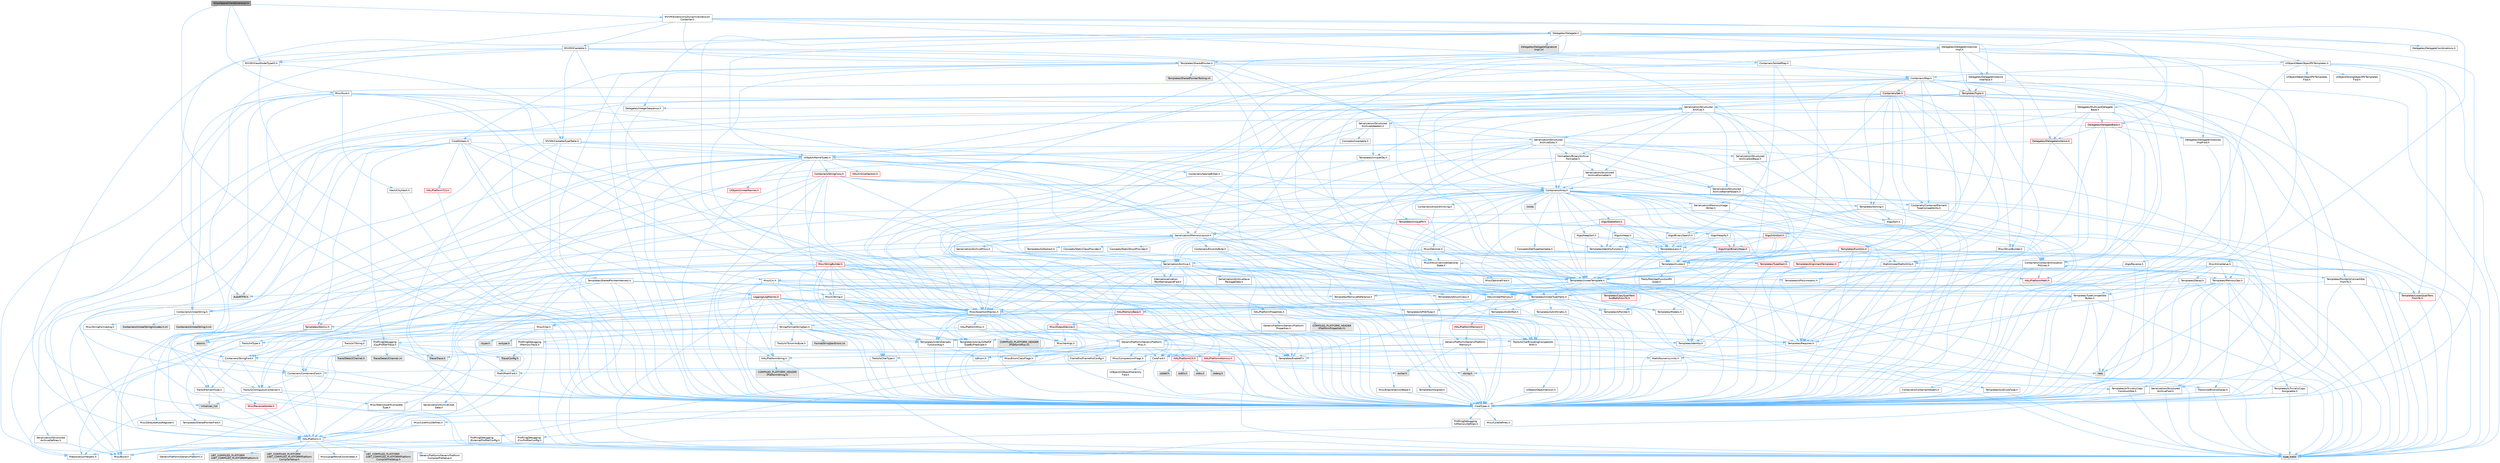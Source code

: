 digraph "IViewSpaceClientExtension.h"
{
 // INTERACTIVE_SVG=YES
 // LATEX_PDF_SIZE
  bgcolor="transparent";
  edge [fontname=Helvetica,fontsize=10,labelfontname=Helvetica,labelfontsize=10];
  node [fontname=Helvetica,fontsize=10,shape=box,height=0.2,width=0.4];
  Node1 [id="Node000001",label="IViewSpaceClientExtension.h",height=0.2,width=0.4,color="gray40", fillcolor="grey60", style="filled", fontcolor="black",tooltip=" "];
  Node1 -> Node2 [id="edge1_Node000001_Node000002",color="steelblue1",style="solid",tooltip=" "];
  Node2 [id="Node000002",label="CoreTypes.h",height=0.2,width=0.4,color="grey40", fillcolor="white", style="filled",URL="$dc/dec/CoreTypes_8h.html",tooltip=" "];
  Node2 -> Node3 [id="edge2_Node000002_Node000003",color="steelblue1",style="solid",tooltip=" "];
  Node3 [id="Node000003",label="HAL/Platform.h",height=0.2,width=0.4,color="grey40", fillcolor="white", style="filled",URL="$d9/dd0/Platform_8h.html",tooltip=" "];
  Node3 -> Node4 [id="edge3_Node000003_Node000004",color="steelblue1",style="solid",tooltip=" "];
  Node4 [id="Node000004",label="Misc/Build.h",height=0.2,width=0.4,color="grey40", fillcolor="white", style="filled",URL="$d3/dbb/Build_8h.html",tooltip=" "];
  Node3 -> Node5 [id="edge4_Node000003_Node000005",color="steelblue1",style="solid",tooltip=" "];
  Node5 [id="Node000005",label="Misc/LargeWorldCoordinates.h",height=0.2,width=0.4,color="grey40", fillcolor="white", style="filled",URL="$d2/dcb/LargeWorldCoordinates_8h.html",tooltip=" "];
  Node3 -> Node6 [id="edge5_Node000003_Node000006",color="steelblue1",style="solid",tooltip=" "];
  Node6 [id="Node000006",label="type_traits",height=0.2,width=0.4,color="grey60", fillcolor="#E0E0E0", style="filled",tooltip=" "];
  Node3 -> Node7 [id="edge6_Node000003_Node000007",color="steelblue1",style="solid",tooltip=" "];
  Node7 [id="Node000007",label="PreprocessorHelpers.h",height=0.2,width=0.4,color="grey40", fillcolor="white", style="filled",URL="$db/ddb/PreprocessorHelpers_8h.html",tooltip=" "];
  Node3 -> Node8 [id="edge7_Node000003_Node000008",color="steelblue1",style="solid",tooltip=" "];
  Node8 [id="Node000008",label="UBT_COMPILED_PLATFORM\l/UBT_COMPILED_PLATFORMPlatform\lCompilerPreSetup.h",height=0.2,width=0.4,color="grey60", fillcolor="#E0E0E0", style="filled",tooltip=" "];
  Node3 -> Node9 [id="edge8_Node000003_Node000009",color="steelblue1",style="solid",tooltip=" "];
  Node9 [id="Node000009",label="GenericPlatform/GenericPlatform\lCompilerPreSetup.h",height=0.2,width=0.4,color="grey40", fillcolor="white", style="filled",URL="$d9/dc8/GenericPlatformCompilerPreSetup_8h.html",tooltip=" "];
  Node3 -> Node10 [id="edge9_Node000003_Node000010",color="steelblue1",style="solid",tooltip=" "];
  Node10 [id="Node000010",label="GenericPlatform/GenericPlatform.h",height=0.2,width=0.4,color="grey40", fillcolor="white", style="filled",URL="$d6/d84/GenericPlatform_8h.html",tooltip=" "];
  Node3 -> Node11 [id="edge10_Node000003_Node000011",color="steelblue1",style="solid",tooltip=" "];
  Node11 [id="Node000011",label="UBT_COMPILED_PLATFORM\l/UBT_COMPILED_PLATFORMPlatform.h",height=0.2,width=0.4,color="grey60", fillcolor="#E0E0E0", style="filled",tooltip=" "];
  Node3 -> Node12 [id="edge11_Node000003_Node000012",color="steelblue1",style="solid",tooltip=" "];
  Node12 [id="Node000012",label="UBT_COMPILED_PLATFORM\l/UBT_COMPILED_PLATFORMPlatform\lCompilerSetup.h",height=0.2,width=0.4,color="grey60", fillcolor="#E0E0E0", style="filled",tooltip=" "];
  Node2 -> Node13 [id="edge12_Node000002_Node000013",color="steelblue1",style="solid",tooltip=" "];
  Node13 [id="Node000013",label="ProfilingDebugging\l/UMemoryDefines.h",height=0.2,width=0.4,color="grey40", fillcolor="white", style="filled",URL="$d2/da2/UMemoryDefines_8h.html",tooltip=" "];
  Node2 -> Node14 [id="edge13_Node000002_Node000014",color="steelblue1",style="solid",tooltip=" "];
  Node14 [id="Node000014",label="Misc/CoreMiscDefines.h",height=0.2,width=0.4,color="grey40", fillcolor="white", style="filled",URL="$da/d38/CoreMiscDefines_8h.html",tooltip=" "];
  Node14 -> Node3 [id="edge14_Node000014_Node000003",color="steelblue1",style="solid",tooltip=" "];
  Node14 -> Node7 [id="edge15_Node000014_Node000007",color="steelblue1",style="solid",tooltip=" "];
  Node2 -> Node15 [id="edge16_Node000002_Node000015",color="steelblue1",style="solid",tooltip=" "];
  Node15 [id="Node000015",label="Misc/CoreDefines.h",height=0.2,width=0.4,color="grey40", fillcolor="white", style="filled",URL="$d3/dd2/CoreDefines_8h.html",tooltip=" "];
  Node1 -> Node16 [id="edge17_Node000001_Node000016",color="steelblue1",style="solid",tooltip=" "];
  Node16 [id="Node000016",label="Misc/Guid.h",height=0.2,width=0.4,color="grey40", fillcolor="white", style="filled",URL="$d6/d2a/Guid_8h.html",tooltip=" "];
  Node16 -> Node17 [id="edge18_Node000016_Node000017",color="steelblue1",style="solid",tooltip=" "];
  Node17 [id="Node000017",label="Containers/StringFwd.h",height=0.2,width=0.4,color="grey40", fillcolor="white", style="filled",URL="$df/d37/StringFwd_8h.html",tooltip=" "];
  Node17 -> Node2 [id="edge19_Node000017_Node000002",color="steelblue1",style="solid",tooltip=" "];
  Node17 -> Node18 [id="edge20_Node000017_Node000018",color="steelblue1",style="solid",tooltip=" "];
  Node18 [id="Node000018",label="Traits/ElementType.h",height=0.2,width=0.4,color="grey40", fillcolor="white", style="filled",URL="$d5/d4f/ElementType_8h.html",tooltip=" "];
  Node18 -> Node3 [id="edge21_Node000018_Node000003",color="steelblue1",style="solid",tooltip=" "];
  Node18 -> Node19 [id="edge22_Node000018_Node000019",color="steelblue1",style="solid",tooltip=" "];
  Node19 [id="Node000019",label="initializer_list",height=0.2,width=0.4,color="grey60", fillcolor="#E0E0E0", style="filled",tooltip=" "];
  Node18 -> Node6 [id="edge23_Node000018_Node000006",color="steelblue1",style="solid",tooltip=" "];
  Node17 -> Node20 [id="edge24_Node000017_Node000020",color="steelblue1",style="solid",tooltip=" "];
  Node20 [id="Node000020",label="Traits/IsContiguousContainer.h",height=0.2,width=0.4,color="grey40", fillcolor="white", style="filled",URL="$d5/d3c/IsContiguousContainer_8h.html",tooltip=" "];
  Node20 -> Node2 [id="edge25_Node000020_Node000002",color="steelblue1",style="solid",tooltip=" "];
  Node20 -> Node21 [id="edge26_Node000020_Node000021",color="steelblue1",style="solid",tooltip=" "];
  Node21 [id="Node000021",label="Misc/StaticAssertComplete\lType.h",height=0.2,width=0.4,color="grey40", fillcolor="white", style="filled",URL="$d5/d4e/StaticAssertCompleteType_8h.html",tooltip=" "];
  Node20 -> Node19 [id="edge27_Node000020_Node000019",color="steelblue1",style="solid",tooltip=" "];
  Node16 -> Node22 [id="edge28_Node000016_Node000022",color="steelblue1",style="solid",tooltip=" "];
  Node22 [id="Node000022",label="Containers/UnrealString.h",height=0.2,width=0.4,color="grey40", fillcolor="white", style="filled",URL="$d5/dba/UnrealString_8h.html",tooltip=" "];
  Node22 -> Node23 [id="edge29_Node000022_Node000023",color="steelblue1",style="solid",tooltip=" "];
  Node23 [id="Node000023",label="Containers/UnrealStringIncludes.h.inl",height=0.2,width=0.4,color="grey60", fillcolor="#E0E0E0", style="filled",tooltip=" "];
  Node22 -> Node24 [id="edge30_Node000022_Node000024",color="steelblue1",style="solid",tooltip=" "];
  Node24 [id="Node000024",label="Containers/UnrealString.h.inl",height=0.2,width=0.4,color="grey60", fillcolor="#E0E0E0", style="filled",tooltip=" "];
  Node22 -> Node25 [id="edge31_Node000022_Node000025",color="steelblue1",style="solid",tooltip=" "];
  Node25 [id="Node000025",label="Misc/StringFormatArg.h",height=0.2,width=0.4,color="grey40", fillcolor="white", style="filled",URL="$d2/d16/StringFormatArg_8h.html",tooltip=" "];
  Node25 -> Node26 [id="edge32_Node000025_Node000026",color="steelblue1",style="solid",tooltip=" "];
  Node26 [id="Node000026",label="Containers/ContainersFwd.h",height=0.2,width=0.4,color="grey40", fillcolor="white", style="filled",URL="$d4/d0a/ContainersFwd_8h.html",tooltip=" "];
  Node26 -> Node3 [id="edge33_Node000026_Node000003",color="steelblue1",style="solid",tooltip=" "];
  Node26 -> Node2 [id="edge34_Node000026_Node000002",color="steelblue1",style="solid",tooltip=" "];
  Node26 -> Node20 [id="edge35_Node000026_Node000020",color="steelblue1",style="solid",tooltip=" "];
  Node16 -> Node2 [id="edge36_Node000016_Node000002",color="steelblue1",style="solid",tooltip=" "];
  Node16 -> Node7 [id="edge37_Node000016_Node000007",color="steelblue1",style="solid",tooltip=" "];
  Node16 -> Node27 [id="edge38_Node000016_Node000027",color="steelblue1",style="solid",tooltip=" "];
  Node27 [id="Node000027",label="Hash/CityHash.h",height=0.2,width=0.4,color="grey40", fillcolor="white", style="filled",URL="$d0/d13/CityHash_8h.html",tooltip=" "];
  Node27 -> Node2 [id="edge39_Node000027_Node000002",color="steelblue1",style="solid",tooltip=" "];
  Node16 -> Node28 [id="edge40_Node000016_Node000028",color="steelblue1",style="solid",tooltip=" "];
  Node28 [id="Node000028",label="Misc/AssertionMacros.h",height=0.2,width=0.4,color="grey40", fillcolor="white", style="filled",URL="$d0/dfa/AssertionMacros_8h.html",tooltip=" "];
  Node28 -> Node2 [id="edge41_Node000028_Node000002",color="steelblue1",style="solid",tooltip=" "];
  Node28 -> Node3 [id="edge42_Node000028_Node000003",color="steelblue1",style="solid",tooltip=" "];
  Node28 -> Node29 [id="edge43_Node000028_Node000029",color="steelblue1",style="solid",tooltip=" "];
  Node29 [id="Node000029",label="HAL/PlatformMisc.h",height=0.2,width=0.4,color="grey40", fillcolor="white", style="filled",URL="$d0/df5/PlatformMisc_8h.html",tooltip=" "];
  Node29 -> Node2 [id="edge44_Node000029_Node000002",color="steelblue1",style="solid",tooltip=" "];
  Node29 -> Node30 [id="edge45_Node000029_Node000030",color="steelblue1",style="solid",tooltip=" "];
  Node30 [id="Node000030",label="GenericPlatform/GenericPlatform\lMisc.h",height=0.2,width=0.4,color="grey40", fillcolor="white", style="filled",URL="$db/d9a/GenericPlatformMisc_8h.html",tooltip=" "];
  Node30 -> Node17 [id="edge46_Node000030_Node000017",color="steelblue1",style="solid",tooltip=" "];
  Node30 -> Node31 [id="edge47_Node000030_Node000031",color="steelblue1",style="solid",tooltip=" "];
  Node31 [id="Node000031",label="CoreFwd.h",height=0.2,width=0.4,color="grey40", fillcolor="white", style="filled",URL="$d1/d1e/CoreFwd_8h.html",tooltip=" "];
  Node31 -> Node2 [id="edge48_Node000031_Node000002",color="steelblue1",style="solid",tooltip=" "];
  Node31 -> Node26 [id="edge49_Node000031_Node000026",color="steelblue1",style="solid",tooltip=" "];
  Node31 -> Node32 [id="edge50_Node000031_Node000032",color="steelblue1",style="solid",tooltip=" "];
  Node32 [id="Node000032",label="Math/MathFwd.h",height=0.2,width=0.4,color="grey40", fillcolor="white", style="filled",URL="$d2/d10/MathFwd_8h.html",tooltip=" "];
  Node32 -> Node3 [id="edge51_Node000032_Node000003",color="steelblue1",style="solid",tooltip=" "];
  Node31 -> Node33 [id="edge52_Node000031_Node000033",color="steelblue1",style="solid",tooltip=" "];
  Node33 [id="Node000033",label="UObject/UObjectHierarchy\lFwd.h",height=0.2,width=0.4,color="grey40", fillcolor="white", style="filled",URL="$d3/d13/UObjectHierarchyFwd_8h.html",tooltip=" "];
  Node30 -> Node2 [id="edge53_Node000030_Node000002",color="steelblue1",style="solid",tooltip=" "];
  Node30 -> Node34 [id="edge54_Node000030_Node000034",color="steelblue1",style="solid",tooltip=" "];
  Node34 [id="Node000034",label="FramePro/FrameProConfig.h",height=0.2,width=0.4,color="grey40", fillcolor="white", style="filled",URL="$d7/d90/FrameProConfig_8h.html",tooltip=" "];
  Node30 -> Node35 [id="edge55_Node000030_Node000035",color="steelblue1",style="solid",tooltip=" "];
  Node35 [id="Node000035",label="HAL/PlatformCrt.h",height=0.2,width=0.4,color="red", fillcolor="#FFF0F0", style="filled",URL="$d8/d75/PlatformCrt_8h.html",tooltip=" "];
  Node35 -> Node36 [id="edge56_Node000035_Node000036",color="steelblue1",style="solid",tooltip=" "];
  Node36 [id="Node000036",label="new",height=0.2,width=0.4,color="grey60", fillcolor="#E0E0E0", style="filled",tooltip=" "];
  Node35 -> Node37 [id="edge57_Node000035_Node000037",color="steelblue1",style="solid",tooltip=" "];
  Node37 [id="Node000037",label="wchar.h",height=0.2,width=0.4,color="grey60", fillcolor="#E0E0E0", style="filled",tooltip=" "];
  Node35 -> Node38 [id="edge58_Node000035_Node000038",color="steelblue1",style="solid",tooltip=" "];
  Node38 [id="Node000038",label="stddef.h",height=0.2,width=0.4,color="grey60", fillcolor="#E0E0E0", style="filled",tooltip=" "];
  Node35 -> Node39 [id="edge59_Node000035_Node000039",color="steelblue1",style="solid",tooltip=" "];
  Node39 [id="Node000039",label="stdlib.h",height=0.2,width=0.4,color="grey60", fillcolor="#E0E0E0", style="filled",tooltip=" "];
  Node35 -> Node40 [id="edge60_Node000035_Node000040",color="steelblue1",style="solid",tooltip=" "];
  Node40 [id="Node000040",label="stdio.h",height=0.2,width=0.4,color="grey60", fillcolor="#E0E0E0", style="filled",tooltip=" "];
  Node35 -> Node41 [id="edge61_Node000035_Node000041",color="steelblue1",style="solid",tooltip=" "];
  Node41 [id="Node000041",label="stdarg.h",height=0.2,width=0.4,color="grey60", fillcolor="#E0E0E0", style="filled",tooltip=" "];
  Node35 -> Node44 [id="edge62_Node000035_Node000044",color="steelblue1",style="solid",tooltip=" "];
  Node44 [id="Node000044",label="string.h",height=0.2,width=0.4,color="grey60", fillcolor="#E0E0E0", style="filled",tooltip=" "];
  Node30 -> Node45 [id="edge63_Node000030_Node000045",color="steelblue1",style="solid",tooltip=" "];
  Node45 [id="Node000045",label="Math/NumericLimits.h",height=0.2,width=0.4,color="grey40", fillcolor="white", style="filled",URL="$df/d1b/NumericLimits_8h.html",tooltip=" "];
  Node45 -> Node2 [id="edge64_Node000045_Node000002",color="steelblue1",style="solid",tooltip=" "];
  Node30 -> Node46 [id="edge65_Node000030_Node000046",color="steelblue1",style="solid",tooltip=" "];
  Node46 [id="Node000046",label="Misc/CompressionFlags.h",height=0.2,width=0.4,color="grey40", fillcolor="white", style="filled",URL="$d9/d76/CompressionFlags_8h.html",tooltip=" "];
  Node30 -> Node47 [id="edge66_Node000030_Node000047",color="steelblue1",style="solid",tooltip=" "];
  Node47 [id="Node000047",label="Misc/EnumClassFlags.h",height=0.2,width=0.4,color="grey40", fillcolor="white", style="filled",URL="$d8/de7/EnumClassFlags_8h.html",tooltip=" "];
  Node30 -> Node48 [id="edge67_Node000030_Node000048",color="steelblue1",style="solid",tooltip=" "];
  Node48 [id="Node000048",label="ProfilingDebugging\l/CsvProfilerConfig.h",height=0.2,width=0.4,color="grey40", fillcolor="white", style="filled",URL="$d3/d88/CsvProfilerConfig_8h.html",tooltip=" "];
  Node48 -> Node4 [id="edge68_Node000048_Node000004",color="steelblue1",style="solid",tooltip=" "];
  Node30 -> Node49 [id="edge69_Node000030_Node000049",color="steelblue1",style="solid",tooltip=" "];
  Node49 [id="Node000049",label="ProfilingDebugging\l/ExternalProfilerConfig.h",height=0.2,width=0.4,color="grey40", fillcolor="white", style="filled",URL="$d3/dbb/ExternalProfilerConfig_8h.html",tooltip=" "];
  Node49 -> Node4 [id="edge70_Node000049_Node000004",color="steelblue1",style="solid",tooltip=" "];
  Node29 -> Node50 [id="edge71_Node000029_Node000050",color="steelblue1",style="solid",tooltip=" "];
  Node50 [id="Node000050",label="COMPILED_PLATFORM_HEADER\l(PlatformMisc.h)",height=0.2,width=0.4,color="grey60", fillcolor="#E0E0E0", style="filled",tooltip=" "];
  Node29 -> Node51 [id="edge72_Node000029_Node000051",color="steelblue1",style="solid",tooltip=" "];
  Node51 [id="Node000051",label="ProfilingDebugging\l/CpuProfilerTrace.h",height=0.2,width=0.4,color="grey40", fillcolor="white", style="filled",URL="$da/dcb/CpuProfilerTrace_8h.html",tooltip=" "];
  Node51 -> Node2 [id="edge73_Node000051_Node000002",color="steelblue1",style="solid",tooltip=" "];
  Node51 -> Node26 [id="edge74_Node000051_Node000026",color="steelblue1",style="solid",tooltip=" "];
  Node51 -> Node52 [id="edge75_Node000051_Node000052",color="steelblue1",style="solid",tooltip=" "];
  Node52 [id="Node000052",label="HAL/PlatformAtomics.h",height=0.2,width=0.4,color="red", fillcolor="#FFF0F0", style="filled",URL="$d3/d36/PlatformAtomics_8h.html",tooltip=" "];
  Node52 -> Node2 [id="edge76_Node000052_Node000002",color="steelblue1",style="solid",tooltip=" "];
  Node51 -> Node7 [id="edge77_Node000051_Node000007",color="steelblue1",style="solid",tooltip=" "];
  Node51 -> Node4 [id="edge78_Node000051_Node000004",color="steelblue1",style="solid",tooltip=" "];
  Node51 -> Node55 [id="edge79_Node000051_Node000055",color="steelblue1",style="solid",tooltip=" "];
  Node55 [id="Node000055",label="Trace/Config.h",height=0.2,width=0.4,color="grey60", fillcolor="#E0E0E0", style="filled",tooltip=" "];
  Node51 -> Node56 [id="edge80_Node000051_Node000056",color="steelblue1",style="solid",tooltip=" "];
  Node56 [id="Node000056",label="Trace/Detail/Channel.h",height=0.2,width=0.4,color="grey60", fillcolor="#E0E0E0", style="filled",tooltip=" "];
  Node51 -> Node57 [id="edge81_Node000051_Node000057",color="steelblue1",style="solid",tooltip=" "];
  Node57 [id="Node000057",label="Trace/Detail/Channel.inl",height=0.2,width=0.4,color="grey60", fillcolor="#E0E0E0", style="filled",tooltip=" "];
  Node51 -> Node58 [id="edge82_Node000051_Node000058",color="steelblue1",style="solid",tooltip=" "];
  Node58 [id="Node000058",label="Trace/Trace.h",height=0.2,width=0.4,color="grey60", fillcolor="#E0E0E0", style="filled",tooltip=" "];
  Node28 -> Node7 [id="edge83_Node000028_Node000007",color="steelblue1",style="solid",tooltip=" "];
  Node28 -> Node59 [id="edge84_Node000028_Node000059",color="steelblue1",style="solid",tooltip=" "];
  Node59 [id="Node000059",label="Templates/EnableIf.h",height=0.2,width=0.4,color="grey40", fillcolor="white", style="filled",URL="$d7/d60/EnableIf_8h.html",tooltip=" "];
  Node59 -> Node2 [id="edge85_Node000059_Node000002",color="steelblue1",style="solid",tooltip=" "];
  Node28 -> Node60 [id="edge86_Node000028_Node000060",color="steelblue1",style="solid",tooltip=" "];
  Node60 [id="Node000060",label="Templates/IsArrayOrRefOf\lTypeByPredicate.h",height=0.2,width=0.4,color="grey40", fillcolor="white", style="filled",URL="$d6/da1/IsArrayOrRefOfTypeByPredicate_8h.html",tooltip=" "];
  Node60 -> Node2 [id="edge87_Node000060_Node000002",color="steelblue1",style="solid",tooltip=" "];
  Node28 -> Node61 [id="edge88_Node000028_Node000061",color="steelblue1",style="solid",tooltip=" "];
  Node61 [id="Node000061",label="Templates/IsValidVariadic\lFunctionArg.h",height=0.2,width=0.4,color="grey40", fillcolor="white", style="filled",URL="$d0/dc8/IsValidVariadicFunctionArg_8h.html",tooltip=" "];
  Node61 -> Node2 [id="edge89_Node000061_Node000002",color="steelblue1",style="solid",tooltip=" "];
  Node61 -> Node62 [id="edge90_Node000061_Node000062",color="steelblue1",style="solid",tooltip=" "];
  Node62 [id="Node000062",label="IsEnum.h",height=0.2,width=0.4,color="grey40", fillcolor="white", style="filled",URL="$d4/de5/IsEnum_8h.html",tooltip=" "];
  Node61 -> Node6 [id="edge91_Node000061_Node000006",color="steelblue1",style="solid",tooltip=" "];
  Node28 -> Node63 [id="edge92_Node000028_Node000063",color="steelblue1",style="solid",tooltip=" "];
  Node63 [id="Node000063",label="Traits/IsCharEncodingCompatible\lWith.h",height=0.2,width=0.4,color="grey40", fillcolor="white", style="filled",URL="$df/dd1/IsCharEncodingCompatibleWith_8h.html",tooltip=" "];
  Node63 -> Node6 [id="edge93_Node000063_Node000006",color="steelblue1",style="solid",tooltip=" "];
  Node63 -> Node64 [id="edge94_Node000063_Node000064",color="steelblue1",style="solid",tooltip=" "];
  Node64 [id="Node000064",label="Traits/IsCharType.h",height=0.2,width=0.4,color="grey40", fillcolor="white", style="filled",URL="$db/d51/IsCharType_8h.html",tooltip=" "];
  Node64 -> Node2 [id="edge95_Node000064_Node000002",color="steelblue1",style="solid",tooltip=" "];
  Node28 -> Node65 [id="edge96_Node000028_Node000065",color="steelblue1",style="solid",tooltip=" "];
  Node65 [id="Node000065",label="Misc/VarArgs.h",height=0.2,width=0.4,color="grey40", fillcolor="white", style="filled",URL="$d5/d6f/VarArgs_8h.html",tooltip=" "];
  Node65 -> Node2 [id="edge97_Node000065_Node000002",color="steelblue1",style="solid",tooltip=" "];
  Node28 -> Node66 [id="edge98_Node000028_Node000066",color="steelblue1",style="solid",tooltip=" "];
  Node66 [id="Node000066",label="String/FormatStringSan.h",height=0.2,width=0.4,color="grey40", fillcolor="white", style="filled",URL="$d3/d8b/FormatStringSan_8h.html",tooltip=" "];
  Node66 -> Node6 [id="edge99_Node000066_Node000006",color="steelblue1",style="solid",tooltip=" "];
  Node66 -> Node2 [id="edge100_Node000066_Node000002",color="steelblue1",style="solid",tooltip=" "];
  Node66 -> Node67 [id="edge101_Node000066_Node000067",color="steelblue1",style="solid",tooltip=" "];
  Node67 [id="Node000067",label="Templates/Requires.h",height=0.2,width=0.4,color="grey40", fillcolor="white", style="filled",URL="$dc/d96/Requires_8h.html",tooltip=" "];
  Node67 -> Node59 [id="edge102_Node000067_Node000059",color="steelblue1",style="solid",tooltip=" "];
  Node67 -> Node6 [id="edge103_Node000067_Node000006",color="steelblue1",style="solid",tooltip=" "];
  Node66 -> Node68 [id="edge104_Node000066_Node000068",color="steelblue1",style="solid",tooltip=" "];
  Node68 [id="Node000068",label="Templates/Identity.h",height=0.2,width=0.4,color="grey40", fillcolor="white", style="filled",URL="$d0/dd5/Identity_8h.html",tooltip=" "];
  Node66 -> Node61 [id="edge105_Node000066_Node000061",color="steelblue1",style="solid",tooltip=" "];
  Node66 -> Node64 [id="edge106_Node000066_Node000064",color="steelblue1",style="solid",tooltip=" "];
  Node66 -> Node69 [id="edge107_Node000066_Node000069",color="steelblue1",style="solid",tooltip=" "];
  Node69 [id="Node000069",label="Traits/IsTEnumAsByte.h",height=0.2,width=0.4,color="grey40", fillcolor="white", style="filled",URL="$d1/de6/IsTEnumAsByte_8h.html",tooltip=" "];
  Node66 -> Node70 [id="edge108_Node000066_Node000070",color="steelblue1",style="solid",tooltip=" "];
  Node70 [id="Node000070",label="Traits/IsTString.h",height=0.2,width=0.4,color="grey40", fillcolor="white", style="filled",URL="$d0/df8/IsTString_8h.html",tooltip=" "];
  Node70 -> Node26 [id="edge109_Node000070_Node000026",color="steelblue1",style="solid",tooltip=" "];
  Node66 -> Node26 [id="edge110_Node000066_Node000026",color="steelblue1",style="solid",tooltip=" "];
  Node66 -> Node71 [id="edge111_Node000066_Node000071",color="steelblue1",style="solid",tooltip=" "];
  Node71 [id="Node000071",label="FormatStringSanErrors.inl",height=0.2,width=0.4,color="grey60", fillcolor="#E0E0E0", style="filled",tooltip=" "];
  Node28 -> Node72 [id="edge112_Node000028_Node000072",color="steelblue1",style="solid",tooltip=" "];
  Node72 [id="Node000072",label="atomic",height=0.2,width=0.4,color="grey60", fillcolor="#E0E0E0", style="filled",tooltip=" "];
  Node16 -> Node73 [id="edge113_Node000016_Node000073",color="steelblue1",style="solid",tooltip=" "];
  Node73 [id="Node000073",label="Misc/Crc.h",height=0.2,width=0.4,color="grey40", fillcolor="white", style="filled",URL="$d4/dd2/Crc_8h.html",tooltip=" "];
  Node73 -> Node2 [id="edge114_Node000073_Node000002",color="steelblue1",style="solid",tooltip=" "];
  Node73 -> Node74 [id="edge115_Node000073_Node000074",color="steelblue1",style="solid",tooltip=" "];
  Node74 [id="Node000074",label="HAL/PlatformString.h",height=0.2,width=0.4,color="grey40", fillcolor="white", style="filled",URL="$db/db5/PlatformString_8h.html",tooltip=" "];
  Node74 -> Node2 [id="edge116_Node000074_Node000002",color="steelblue1",style="solid",tooltip=" "];
  Node74 -> Node75 [id="edge117_Node000074_Node000075",color="steelblue1",style="solid",tooltip=" "];
  Node75 [id="Node000075",label="COMPILED_PLATFORM_HEADER\l(PlatformString.h)",height=0.2,width=0.4,color="grey60", fillcolor="#E0E0E0", style="filled",tooltip=" "];
  Node73 -> Node28 [id="edge118_Node000073_Node000028",color="steelblue1",style="solid",tooltip=" "];
  Node73 -> Node76 [id="edge119_Node000073_Node000076",color="steelblue1",style="solid",tooltip=" "];
  Node76 [id="Node000076",label="Misc/CString.h",height=0.2,width=0.4,color="grey40", fillcolor="white", style="filled",URL="$d2/d49/CString_8h.html",tooltip=" "];
  Node76 -> Node2 [id="edge120_Node000076_Node000002",color="steelblue1",style="solid",tooltip=" "];
  Node76 -> Node35 [id="edge121_Node000076_Node000035",color="steelblue1",style="solid",tooltip=" "];
  Node76 -> Node74 [id="edge122_Node000076_Node000074",color="steelblue1",style="solid",tooltip=" "];
  Node76 -> Node28 [id="edge123_Node000076_Node000028",color="steelblue1",style="solid",tooltip=" "];
  Node76 -> Node77 [id="edge124_Node000076_Node000077",color="steelblue1",style="solid",tooltip=" "];
  Node77 [id="Node000077",label="Misc/Char.h",height=0.2,width=0.4,color="grey40", fillcolor="white", style="filled",URL="$d0/d58/Char_8h.html",tooltip=" "];
  Node77 -> Node2 [id="edge125_Node000077_Node000002",color="steelblue1",style="solid",tooltip=" "];
  Node77 -> Node78 [id="edge126_Node000077_Node000078",color="steelblue1",style="solid",tooltip=" "];
  Node78 [id="Node000078",label="Traits/IntType.h",height=0.2,width=0.4,color="grey40", fillcolor="white", style="filled",URL="$d7/deb/IntType_8h.html",tooltip=" "];
  Node78 -> Node3 [id="edge127_Node000078_Node000003",color="steelblue1",style="solid",tooltip=" "];
  Node77 -> Node79 [id="edge128_Node000077_Node000079",color="steelblue1",style="solid",tooltip=" "];
  Node79 [id="Node000079",label="ctype.h",height=0.2,width=0.4,color="grey60", fillcolor="#E0E0E0", style="filled",tooltip=" "];
  Node77 -> Node80 [id="edge129_Node000077_Node000080",color="steelblue1",style="solid",tooltip=" "];
  Node80 [id="Node000080",label="wctype.h",height=0.2,width=0.4,color="grey60", fillcolor="#E0E0E0", style="filled",tooltip=" "];
  Node77 -> Node6 [id="edge130_Node000077_Node000006",color="steelblue1",style="solid",tooltip=" "];
  Node76 -> Node65 [id="edge131_Node000076_Node000065",color="steelblue1",style="solid",tooltip=" "];
  Node76 -> Node60 [id="edge132_Node000076_Node000060",color="steelblue1",style="solid",tooltip=" "];
  Node76 -> Node61 [id="edge133_Node000076_Node000061",color="steelblue1",style="solid",tooltip=" "];
  Node76 -> Node63 [id="edge134_Node000076_Node000063",color="steelblue1",style="solid",tooltip=" "];
  Node73 -> Node77 [id="edge135_Node000073_Node000077",color="steelblue1",style="solid",tooltip=" "];
  Node73 -> Node81 [id="edge136_Node000073_Node000081",color="steelblue1",style="solid",tooltip=" "];
  Node81 [id="Node000081",label="Templates/UnrealTypeTraits.h",height=0.2,width=0.4,color="grey40", fillcolor="white", style="filled",URL="$d2/d2d/UnrealTypeTraits_8h.html",tooltip=" "];
  Node81 -> Node2 [id="edge137_Node000081_Node000002",color="steelblue1",style="solid",tooltip=" "];
  Node81 -> Node82 [id="edge138_Node000081_Node000082",color="steelblue1",style="solid",tooltip=" "];
  Node82 [id="Node000082",label="Templates/IsPointer.h",height=0.2,width=0.4,color="grey40", fillcolor="white", style="filled",URL="$d7/d05/IsPointer_8h.html",tooltip=" "];
  Node82 -> Node2 [id="edge139_Node000082_Node000002",color="steelblue1",style="solid",tooltip=" "];
  Node81 -> Node28 [id="edge140_Node000081_Node000028",color="steelblue1",style="solid",tooltip=" "];
  Node81 -> Node83 [id="edge141_Node000081_Node000083",color="steelblue1",style="solid",tooltip=" "];
  Node83 [id="Node000083",label="Templates/AndOrNot.h",height=0.2,width=0.4,color="grey40", fillcolor="white", style="filled",URL="$db/d0a/AndOrNot_8h.html",tooltip=" "];
  Node83 -> Node2 [id="edge142_Node000083_Node000002",color="steelblue1",style="solid",tooltip=" "];
  Node81 -> Node59 [id="edge143_Node000081_Node000059",color="steelblue1",style="solid",tooltip=" "];
  Node81 -> Node84 [id="edge144_Node000081_Node000084",color="steelblue1",style="solid",tooltip=" "];
  Node84 [id="Node000084",label="Templates/IsArithmetic.h",height=0.2,width=0.4,color="grey40", fillcolor="white", style="filled",URL="$d2/d5d/IsArithmetic_8h.html",tooltip=" "];
  Node84 -> Node2 [id="edge145_Node000084_Node000002",color="steelblue1",style="solid",tooltip=" "];
  Node81 -> Node62 [id="edge146_Node000081_Node000062",color="steelblue1",style="solid",tooltip=" "];
  Node81 -> Node85 [id="edge147_Node000081_Node000085",color="steelblue1",style="solid",tooltip=" "];
  Node85 [id="Node000085",label="Templates/Models.h",height=0.2,width=0.4,color="grey40", fillcolor="white", style="filled",URL="$d3/d0c/Models_8h.html",tooltip=" "];
  Node85 -> Node68 [id="edge148_Node000085_Node000068",color="steelblue1",style="solid",tooltip=" "];
  Node81 -> Node86 [id="edge149_Node000081_Node000086",color="steelblue1",style="solid",tooltip=" "];
  Node86 [id="Node000086",label="Templates/IsPODType.h",height=0.2,width=0.4,color="grey40", fillcolor="white", style="filled",URL="$d7/db1/IsPODType_8h.html",tooltip=" "];
  Node86 -> Node2 [id="edge150_Node000086_Node000002",color="steelblue1",style="solid",tooltip=" "];
  Node81 -> Node87 [id="edge151_Node000081_Node000087",color="steelblue1",style="solid",tooltip=" "];
  Node87 [id="Node000087",label="Templates/IsUECoreType.h",height=0.2,width=0.4,color="grey40", fillcolor="white", style="filled",URL="$d1/db8/IsUECoreType_8h.html",tooltip=" "];
  Node87 -> Node2 [id="edge152_Node000087_Node000002",color="steelblue1",style="solid",tooltip=" "];
  Node87 -> Node6 [id="edge153_Node000087_Node000006",color="steelblue1",style="solid",tooltip=" "];
  Node81 -> Node88 [id="edge154_Node000081_Node000088",color="steelblue1",style="solid",tooltip=" "];
  Node88 [id="Node000088",label="Templates/IsTriviallyCopy\lConstructible.h",height=0.2,width=0.4,color="grey40", fillcolor="white", style="filled",URL="$d3/d78/IsTriviallyCopyConstructible_8h.html",tooltip=" "];
  Node88 -> Node2 [id="edge155_Node000088_Node000002",color="steelblue1",style="solid",tooltip=" "];
  Node88 -> Node6 [id="edge156_Node000088_Node000006",color="steelblue1",style="solid",tooltip=" "];
  Node73 -> Node64 [id="edge157_Node000073_Node000064",color="steelblue1",style="solid",tooltip=" "];
  Node16 -> Node89 [id="edge158_Node000016_Node000089",color="steelblue1",style="solid",tooltip=" "];
  Node89 [id="Node000089",label="Serialization/Archive.h",height=0.2,width=0.4,color="grey40", fillcolor="white", style="filled",URL="$d7/d3b/Archive_8h.html",tooltip=" "];
  Node89 -> Node31 [id="edge159_Node000089_Node000031",color="steelblue1",style="solid",tooltip=" "];
  Node89 -> Node2 [id="edge160_Node000089_Node000002",color="steelblue1",style="solid",tooltip=" "];
  Node89 -> Node90 [id="edge161_Node000089_Node000090",color="steelblue1",style="solid",tooltip=" "];
  Node90 [id="Node000090",label="HAL/PlatformProperties.h",height=0.2,width=0.4,color="grey40", fillcolor="white", style="filled",URL="$d9/db0/PlatformProperties_8h.html",tooltip=" "];
  Node90 -> Node2 [id="edge162_Node000090_Node000002",color="steelblue1",style="solid",tooltip=" "];
  Node90 -> Node91 [id="edge163_Node000090_Node000091",color="steelblue1",style="solid",tooltip=" "];
  Node91 [id="Node000091",label="GenericPlatform/GenericPlatform\lProperties.h",height=0.2,width=0.4,color="grey40", fillcolor="white", style="filled",URL="$d2/dcd/GenericPlatformProperties_8h.html",tooltip=" "];
  Node91 -> Node2 [id="edge164_Node000091_Node000002",color="steelblue1",style="solid",tooltip=" "];
  Node91 -> Node30 [id="edge165_Node000091_Node000030",color="steelblue1",style="solid",tooltip=" "];
  Node90 -> Node92 [id="edge166_Node000090_Node000092",color="steelblue1",style="solid",tooltip=" "];
  Node92 [id="Node000092",label="COMPILED_PLATFORM_HEADER\l(PlatformProperties.h)",height=0.2,width=0.4,color="grey60", fillcolor="#E0E0E0", style="filled",tooltip=" "];
  Node89 -> Node93 [id="edge167_Node000089_Node000093",color="steelblue1",style="solid",tooltip=" "];
  Node93 [id="Node000093",label="Internationalization\l/TextNamespaceFwd.h",height=0.2,width=0.4,color="grey40", fillcolor="white", style="filled",URL="$d8/d97/TextNamespaceFwd_8h.html",tooltip=" "];
  Node93 -> Node2 [id="edge168_Node000093_Node000002",color="steelblue1",style="solid",tooltip=" "];
  Node89 -> Node32 [id="edge169_Node000089_Node000032",color="steelblue1",style="solid",tooltip=" "];
  Node89 -> Node28 [id="edge170_Node000089_Node000028",color="steelblue1",style="solid",tooltip=" "];
  Node89 -> Node4 [id="edge171_Node000089_Node000004",color="steelblue1",style="solid",tooltip=" "];
  Node89 -> Node46 [id="edge172_Node000089_Node000046",color="steelblue1",style="solid",tooltip=" "];
  Node89 -> Node94 [id="edge173_Node000089_Node000094",color="steelblue1",style="solid",tooltip=" "];
  Node94 [id="Node000094",label="Misc/EngineVersionBase.h",height=0.2,width=0.4,color="grey40", fillcolor="white", style="filled",URL="$d5/d2b/EngineVersionBase_8h.html",tooltip=" "];
  Node94 -> Node2 [id="edge174_Node000094_Node000002",color="steelblue1",style="solid",tooltip=" "];
  Node89 -> Node65 [id="edge175_Node000089_Node000065",color="steelblue1",style="solid",tooltip=" "];
  Node89 -> Node95 [id="edge176_Node000089_Node000095",color="steelblue1",style="solid",tooltip=" "];
  Node95 [id="Node000095",label="Serialization/ArchiveCook\lData.h",height=0.2,width=0.4,color="grey40", fillcolor="white", style="filled",URL="$dc/db6/ArchiveCookData_8h.html",tooltip=" "];
  Node95 -> Node3 [id="edge177_Node000095_Node000003",color="steelblue1",style="solid",tooltip=" "];
  Node89 -> Node96 [id="edge178_Node000089_Node000096",color="steelblue1",style="solid",tooltip=" "];
  Node96 [id="Node000096",label="Serialization/ArchiveSave\lPackageData.h",height=0.2,width=0.4,color="grey40", fillcolor="white", style="filled",URL="$d1/d37/ArchiveSavePackageData_8h.html",tooltip=" "];
  Node89 -> Node59 [id="edge179_Node000089_Node000059",color="steelblue1",style="solid",tooltip=" "];
  Node89 -> Node60 [id="edge180_Node000089_Node000060",color="steelblue1",style="solid",tooltip=" "];
  Node89 -> Node97 [id="edge181_Node000089_Node000097",color="steelblue1",style="solid",tooltip=" "];
  Node97 [id="Node000097",label="Templates/IsEnumClass.h",height=0.2,width=0.4,color="grey40", fillcolor="white", style="filled",URL="$d7/d15/IsEnumClass_8h.html",tooltip=" "];
  Node97 -> Node2 [id="edge182_Node000097_Node000002",color="steelblue1",style="solid",tooltip=" "];
  Node97 -> Node83 [id="edge183_Node000097_Node000083",color="steelblue1",style="solid",tooltip=" "];
  Node89 -> Node98 [id="edge184_Node000089_Node000098",color="steelblue1",style="solid",tooltip=" "];
  Node98 [id="Node000098",label="Templates/IsSigned.h",height=0.2,width=0.4,color="grey40", fillcolor="white", style="filled",URL="$d8/dd8/IsSigned_8h.html",tooltip=" "];
  Node98 -> Node2 [id="edge185_Node000098_Node000002",color="steelblue1",style="solid",tooltip=" "];
  Node89 -> Node61 [id="edge186_Node000089_Node000061",color="steelblue1",style="solid",tooltip=" "];
  Node89 -> Node99 [id="edge187_Node000089_Node000099",color="steelblue1",style="solid",tooltip=" "];
  Node99 [id="Node000099",label="Templates/UnrealTemplate.h",height=0.2,width=0.4,color="grey40", fillcolor="white", style="filled",URL="$d4/d24/UnrealTemplate_8h.html",tooltip=" "];
  Node99 -> Node2 [id="edge188_Node000099_Node000002",color="steelblue1",style="solid",tooltip=" "];
  Node99 -> Node82 [id="edge189_Node000099_Node000082",color="steelblue1",style="solid",tooltip=" "];
  Node99 -> Node100 [id="edge190_Node000099_Node000100",color="steelblue1",style="solid",tooltip=" "];
  Node100 [id="Node000100",label="HAL/UnrealMemory.h",height=0.2,width=0.4,color="grey40", fillcolor="white", style="filled",URL="$d9/d96/UnrealMemory_8h.html",tooltip=" "];
  Node100 -> Node2 [id="edge191_Node000100_Node000002",color="steelblue1",style="solid",tooltip=" "];
  Node100 -> Node101 [id="edge192_Node000100_Node000101",color="steelblue1",style="solid",tooltip=" "];
  Node101 [id="Node000101",label="GenericPlatform/GenericPlatform\lMemory.h",height=0.2,width=0.4,color="grey40", fillcolor="white", style="filled",URL="$dd/d22/GenericPlatformMemory_8h.html",tooltip=" "];
  Node101 -> Node31 [id="edge193_Node000101_Node000031",color="steelblue1",style="solid",tooltip=" "];
  Node101 -> Node2 [id="edge194_Node000101_Node000002",color="steelblue1",style="solid",tooltip=" "];
  Node101 -> Node74 [id="edge195_Node000101_Node000074",color="steelblue1",style="solid",tooltip=" "];
  Node101 -> Node44 [id="edge196_Node000101_Node000044",color="steelblue1",style="solid",tooltip=" "];
  Node101 -> Node37 [id="edge197_Node000101_Node000037",color="steelblue1",style="solid",tooltip=" "];
  Node100 -> Node102 [id="edge198_Node000100_Node000102",color="steelblue1",style="solid",tooltip=" "];
  Node102 [id="Node000102",label="HAL/MemoryBase.h",height=0.2,width=0.4,color="red", fillcolor="#FFF0F0", style="filled",URL="$d6/d9f/MemoryBase_8h.html",tooltip=" "];
  Node102 -> Node2 [id="edge199_Node000102_Node000002",color="steelblue1",style="solid",tooltip=" "];
  Node102 -> Node52 [id="edge200_Node000102_Node000052",color="steelblue1",style="solid",tooltip=" "];
  Node102 -> Node35 [id="edge201_Node000102_Node000035",color="steelblue1",style="solid",tooltip=" "];
  Node102 -> Node104 [id="edge202_Node000102_Node000104",color="steelblue1",style="solid",tooltip=" "];
  Node104 [id="Node000104",label="Misc/OutputDevice.h",height=0.2,width=0.4,color="red", fillcolor="#FFF0F0", style="filled",URL="$d7/d32/OutputDevice_8h.html",tooltip=" "];
  Node104 -> Node31 [id="edge203_Node000104_Node000031",color="steelblue1",style="solid",tooltip=" "];
  Node104 -> Node2 [id="edge204_Node000104_Node000002",color="steelblue1",style="solid",tooltip=" "];
  Node104 -> Node65 [id="edge205_Node000104_Node000065",color="steelblue1",style="solid",tooltip=" "];
  Node104 -> Node60 [id="edge206_Node000104_Node000060",color="steelblue1",style="solid",tooltip=" "];
  Node104 -> Node61 [id="edge207_Node000104_Node000061",color="steelblue1",style="solid",tooltip=" "];
  Node104 -> Node63 [id="edge208_Node000104_Node000063",color="steelblue1",style="solid",tooltip=" "];
  Node102 -> Node106 [id="edge209_Node000102_Node000106",color="steelblue1",style="solid",tooltip=" "];
  Node106 [id="Node000106",label="Templates/Atomic.h",height=0.2,width=0.4,color="red", fillcolor="#FFF0F0", style="filled",URL="$d3/d91/Atomic_8h.html",tooltip=" "];
  Node106 -> Node78 [id="edge210_Node000106_Node000078",color="steelblue1",style="solid",tooltip=" "];
  Node106 -> Node72 [id="edge211_Node000106_Node000072",color="steelblue1",style="solid",tooltip=" "];
  Node100 -> Node112 [id="edge212_Node000100_Node000112",color="steelblue1",style="solid",tooltip=" "];
  Node112 [id="Node000112",label="HAL/PlatformMemory.h",height=0.2,width=0.4,color="red", fillcolor="#FFF0F0", style="filled",URL="$de/d68/PlatformMemory_8h.html",tooltip=" "];
  Node112 -> Node2 [id="edge213_Node000112_Node000002",color="steelblue1",style="solid",tooltip=" "];
  Node112 -> Node101 [id="edge214_Node000112_Node000101",color="steelblue1",style="solid",tooltip=" "];
  Node100 -> Node114 [id="edge215_Node000100_Node000114",color="steelblue1",style="solid",tooltip=" "];
  Node114 [id="Node000114",label="ProfilingDebugging\l/MemoryTrace.h",height=0.2,width=0.4,color="grey40", fillcolor="white", style="filled",URL="$da/dd7/MemoryTrace_8h.html",tooltip=" "];
  Node114 -> Node3 [id="edge216_Node000114_Node000003",color="steelblue1",style="solid",tooltip=" "];
  Node114 -> Node47 [id="edge217_Node000114_Node000047",color="steelblue1",style="solid",tooltip=" "];
  Node114 -> Node55 [id="edge218_Node000114_Node000055",color="steelblue1",style="solid",tooltip=" "];
  Node114 -> Node58 [id="edge219_Node000114_Node000058",color="steelblue1",style="solid",tooltip=" "];
  Node100 -> Node82 [id="edge220_Node000100_Node000082",color="steelblue1",style="solid",tooltip=" "];
  Node99 -> Node115 [id="edge221_Node000099_Node000115",color="steelblue1",style="solid",tooltip=" "];
  Node115 [id="Node000115",label="Templates/CopyQualifiers\lAndRefsFromTo.h",height=0.2,width=0.4,color="red", fillcolor="#FFF0F0", style="filled",URL="$d3/db3/CopyQualifiersAndRefsFromTo_8h.html",tooltip=" "];
  Node99 -> Node81 [id="edge222_Node000099_Node000081",color="steelblue1",style="solid",tooltip=" "];
  Node99 -> Node117 [id="edge223_Node000099_Node000117",color="steelblue1",style="solid",tooltip=" "];
  Node117 [id="Node000117",label="Templates/RemoveReference.h",height=0.2,width=0.4,color="grey40", fillcolor="white", style="filled",URL="$da/dbe/RemoveReference_8h.html",tooltip=" "];
  Node117 -> Node2 [id="edge224_Node000117_Node000002",color="steelblue1",style="solid",tooltip=" "];
  Node99 -> Node67 [id="edge225_Node000099_Node000067",color="steelblue1",style="solid",tooltip=" "];
  Node99 -> Node118 [id="edge226_Node000099_Node000118",color="steelblue1",style="solid",tooltip=" "];
  Node118 [id="Node000118",label="Templates/TypeCompatible\lBytes.h",height=0.2,width=0.4,color="grey40", fillcolor="white", style="filled",URL="$df/d0a/TypeCompatibleBytes_8h.html",tooltip=" "];
  Node118 -> Node2 [id="edge227_Node000118_Node000002",color="steelblue1",style="solid",tooltip=" "];
  Node118 -> Node44 [id="edge228_Node000118_Node000044",color="steelblue1",style="solid",tooltip=" "];
  Node118 -> Node36 [id="edge229_Node000118_Node000036",color="steelblue1",style="solid",tooltip=" "];
  Node118 -> Node6 [id="edge230_Node000118_Node000006",color="steelblue1",style="solid",tooltip=" "];
  Node99 -> Node68 [id="edge231_Node000099_Node000068",color="steelblue1",style="solid",tooltip=" "];
  Node99 -> Node20 [id="edge232_Node000099_Node000020",color="steelblue1",style="solid",tooltip=" "];
  Node99 -> Node119 [id="edge233_Node000099_Node000119",color="steelblue1",style="solid",tooltip=" "];
  Node119 [id="Node000119",label="Traits/UseBitwiseSwap.h",height=0.2,width=0.4,color="grey40", fillcolor="white", style="filled",URL="$db/df3/UseBitwiseSwap_8h.html",tooltip=" "];
  Node119 -> Node2 [id="edge234_Node000119_Node000002",color="steelblue1",style="solid",tooltip=" "];
  Node119 -> Node6 [id="edge235_Node000119_Node000006",color="steelblue1",style="solid",tooltip=" "];
  Node99 -> Node6 [id="edge236_Node000099_Node000006",color="steelblue1",style="solid",tooltip=" "];
  Node89 -> Node63 [id="edge237_Node000089_Node000063",color="steelblue1",style="solid",tooltip=" "];
  Node89 -> Node120 [id="edge238_Node000089_Node000120",color="steelblue1",style="solid",tooltip=" "];
  Node120 [id="Node000120",label="UObject/ObjectVersion.h",height=0.2,width=0.4,color="grey40", fillcolor="white", style="filled",URL="$da/d63/ObjectVersion_8h.html",tooltip=" "];
  Node120 -> Node2 [id="edge239_Node000120_Node000002",color="steelblue1",style="solid",tooltip=" "];
  Node16 -> Node121 [id="edge240_Node000016_Node000121",color="steelblue1",style="solid",tooltip=" "];
  Node121 [id="Node000121",label="Serialization/MemoryLayout.h",height=0.2,width=0.4,color="grey40", fillcolor="white", style="filled",URL="$d7/d66/MemoryLayout_8h.html",tooltip=" "];
  Node121 -> Node122 [id="edge241_Node000121_Node000122",color="steelblue1",style="solid",tooltip=" "];
  Node122 [id="Node000122",label="Concepts/StaticClassProvider.h",height=0.2,width=0.4,color="grey40", fillcolor="white", style="filled",URL="$dd/d83/StaticClassProvider_8h.html",tooltip=" "];
  Node121 -> Node123 [id="edge242_Node000121_Node000123",color="steelblue1",style="solid",tooltip=" "];
  Node123 [id="Node000123",label="Concepts/StaticStructProvider.h",height=0.2,width=0.4,color="grey40", fillcolor="white", style="filled",URL="$d5/d77/StaticStructProvider_8h.html",tooltip=" "];
  Node121 -> Node124 [id="edge243_Node000121_Node000124",color="steelblue1",style="solid",tooltip=" "];
  Node124 [id="Node000124",label="Containers/EnumAsByte.h",height=0.2,width=0.4,color="grey40", fillcolor="white", style="filled",URL="$d6/d9a/EnumAsByte_8h.html",tooltip=" "];
  Node124 -> Node2 [id="edge244_Node000124_Node000002",color="steelblue1",style="solid",tooltip=" "];
  Node124 -> Node86 [id="edge245_Node000124_Node000086",color="steelblue1",style="solid",tooltip=" "];
  Node124 -> Node125 [id="edge246_Node000124_Node000125",color="steelblue1",style="solid",tooltip=" "];
  Node125 [id="Node000125",label="Templates/TypeHash.h",height=0.2,width=0.4,color="red", fillcolor="#FFF0F0", style="filled",URL="$d1/d62/TypeHash_8h.html",tooltip=" "];
  Node125 -> Node2 [id="edge247_Node000125_Node000002",color="steelblue1",style="solid",tooltip=" "];
  Node125 -> Node67 [id="edge248_Node000125_Node000067",color="steelblue1",style="solid",tooltip=" "];
  Node125 -> Node73 [id="edge249_Node000125_Node000073",color="steelblue1",style="solid",tooltip=" "];
  Node125 -> Node6 [id="edge250_Node000125_Node000006",color="steelblue1",style="solid",tooltip=" "];
  Node121 -> Node17 [id="edge251_Node000121_Node000017",color="steelblue1",style="solid",tooltip=" "];
  Node121 -> Node100 [id="edge252_Node000121_Node000100",color="steelblue1",style="solid",tooltip=" "];
  Node121 -> Node127 [id="edge253_Node000121_Node000127",color="steelblue1",style="solid",tooltip=" "];
  Node127 [id="Node000127",label="Misc/DelayedAutoRegister.h",height=0.2,width=0.4,color="grey40", fillcolor="white", style="filled",URL="$d1/dda/DelayedAutoRegister_8h.html",tooltip=" "];
  Node127 -> Node3 [id="edge254_Node000127_Node000003",color="steelblue1",style="solid",tooltip=" "];
  Node121 -> Node59 [id="edge255_Node000121_Node000059",color="steelblue1",style="solid",tooltip=" "];
  Node121 -> Node128 [id="edge256_Node000121_Node000128",color="steelblue1",style="solid",tooltip=" "];
  Node128 [id="Node000128",label="Templates/IsAbstract.h",height=0.2,width=0.4,color="grey40", fillcolor="white", style="filled",URL="$d8/db7/IsAbstract_8h.html",tooltip=" "];
  Node121 -> Node129 [id="edge257_Node000121_Node000129",color="steelblue1",style="solid",tooltip=" "];
  Node129 [id="Node000129",label="Templates/IsPolymorphic.h",height=0.2,width=0.4,color="grey40", fillcolor="white", style="filled",URL="$dc/d20/IsPolymorphic_8h.html",tooltip=" "];
  Node121 -> Node85 [id="edge258_Node000121_Node000085",color="steelblue1",style="solid",tooltip=" "];
  Node121 -> Node99 [id="edge259_Node000121_Node000099",color="steelblue1",style="solid",tooltip=" "];
  Node16 -> Node130 [id="edge260_Node000016_Node000130",color="steelblue1",style="solid",tooltip=" "];
  Node130 [id="Node000130",label="Serialization/Structured\lArchive.h",height=0.2,width=0.4,color="grey40", fillcolor="white", style="filled",URL="$d9/d1e/StructuredArchive_8h.html",tooltip=" "];
  Node130 -> Node131 [id="edge261_Node000130_Node000131",color="steelblue1",style="solid",tooltip=" "];
  Node131 [id="Node000131",label="Containers/Array.h",height=0.2,width=0.4,color="grey40", fillcolor="white", style="filled",URL="$df/dd0/Array_8h.html",tooltip=" "];
  Node131 -> Node2 [id="edge262_Node000131_Node000002",color="steelblue1",style="solid",tooltip=" "];
  Node131 -> Node28 [id="edge263_Node000131_Node000028",color="steelblue1",style="solid",tooltip=" "];
  Node131 -> Node132 [id="edge264_Node000131_Node000132",color="steelblue1",style="solid",tooltip=" "];
  Node132 [id="Node000132",label="Misc/IntrusiveUnsetOptional\lState.h",height=0.2,width=0.4,color="grey40", fillcolor="white", style="filled",URL="$d2/d0a/IntrusiveUnsetOptionalState_8h.html",tooltip=" "];
  Node132 -> Node133 [id="edge265_Node000132_Node000133",color="steelblue1",style="solid",tooltip=" "];
  Node133 [id="Node000133",label="Misc/OptionalFwd.h",height=0.2,width=0.4,color="grey40", fillcolor="white", style="filled",URL="$dc/d50/OptionalFwd_8h.html",tooltip=" "];
  Node131 -> Node134 [id="edge266_Node000131_Node000134",color="steelblue1",style="solid",tooltip=" "];
  Node134 [id="Node000134",label="Misc/ReverseIterate.h",height=0.2,width=0.4,color="red", fillcolor="#FFF0F0", style="filled",URL="$db/de3/ReverseIterate_8h.html",tooltip=" "];
  Node134 -> Node3 [id="edge267_Node000134_Node000003",color="steelblue1",style="solid",tooltip=" "];
  Node131 -> Node100 [id="edge268_Node000131_Node000100",color="steelblue1",style="solid",tooltip=" "];
  Node131 -> Node81 [id="edge269_Node000131_Node000081",color="steelblue1",style="solid",tooltip=" "];
  Node131 -> Node99 [id="edge270_Node000131_Node000099",color="steelblue1",style="solid",tooltip=" "];
  Node131 -> Node136 [id="edge271_Node000131_Node000136",color="steelblue1",style="solid",tooltip=" "];
  Node136 [id="Node000136",label="Containers/AllowShrinking.h",height=0.2,width=0.4,color="grey40", fillcolor="white", style="filled",URL="$d7/d1a/AllowShrinking_8h.html",tooltip=" "];
  Node136 -> Node2 [id="edge272_Node000136_Node000002",color="steelblue1",style="solid",tooltip=" "];
  Node131 -> Node137 [id="edge273_Node000131_Node000137",color="steelblue1",style="solid",tooltip=" "];
  Node137 [id="Node000137",label="Containers/ContainerAllocation\lPolicies.h",height=0.2,width=0.4,color="grey40", fillcolor="white", style="filled",URL="$d7/dff/ContainerAllocationPolicies_8h.html",tooltip=" "];
  Node137 -> Node2 [id="edge274_Node000137_Node000002",color="steelblue1",style="solid",tooltip=" "];
  Node137 -> Node138 [id="edge275_Node000137_Node000138",color="steelblue1",style="solid",tooltip=" "];
  Node138 [id="Node000138",label="Containers/ContainerHelpers.h",height=0.2,width=0.4,color="grey40", fillcolor="white", style="filled",URL="$d7/d33/ContainerHelpers_8h.html",tooltip=" "];
  Node138 -> Node2 [id="edge276_Node000138_Node000002",color="steelblue1",style="solid",tooltip=" "];
  Node137 -> Node137 [id="edge277_Node000137_Node000137",color="steelblue1",style="solid",tooltip=" "];
  Node137 -> Node139 [id="edge278_Node000137_Node000139",color="steelblue1",style="solid",tooltip=" "];
  Node139 [id="Node000139",label="HAL/PlatformMath.h",height=0.2,width=0.4,color="red", fillcolor="#FFF0F0", style="filled",URL="$dc/d53/PlatformMath_8h.html",tooltip=" "];
  Node139 -> Node2 [id="edge279_Node000139_Node000002",color="steelblue1",style="solid",tooltip=" "];
  Node137 -> Node100 [id="edge280_Node000137_Node000100",color="steelblue1",style="solid",tooltip=" "];
  Node137 -> Node45 [id="edge281_Node000137_Node000045",color="steelblue1",style="solid",tooltip=" "];
  Node137 -> Node28 [id="edge282_Node000137_Node000028",color="steelblue1",style="solid",tooltip=" "];
  Node137 -> Node129 [id="edge283_Node000137_Node000129",color="steelblue1",style="solid",tooltip=" "];
  Node137 -> Node146 [id="edge284_Node000137_Node000146",color="steelblue1",style="solid",tooltip=" "];
  Node146 [id="Node000146",label="Templates/MemoryOps.h",height=0.2,width=0.4,color="grey40", fillcolor="white", style="filled",URL="$db/dea/MemoryOps_8h.html",tooltip=" "];
  Node146 -> Node2 [id="edge285_Node000146_Node000002",color="steelblue1",style="solid",tooltip=" "];
  Node146 -> Node100 [id="edge286_Node000146_Node000100",color="steelblue1",style="solid",tooltip=" "];
  Node146 -> Node111 [id="edge287_Node000146_Node000111",color="steelblue1",style="solid",tooltip=" "];
  Node111 [id="Node000111",label="Templates/IsTriviallyCopy\lAssignable.h",height=0.2,width=0.4,color="grey40", fillcolor="white", style="filled",URL="$d2/df2/IsTriviallyCopyAssignable_8h.html",tooltip=" "];
  Node111 -> Node2 [id="edge288_Node000111_Node000002",color="steelblue1",style="solid",tooltip=" "];
  Node111 -> Node6 [id="edge289_Node000111_Node000006",color="steelblue1",style="solid",tooltip=" "];
  Node146 -> Node88 [id="edge290_Node000146_Node000088",color="steelblue1",style="solid",tooltip=" "];
  Node146 -> Node67 [id="edge291_Node000146_Node000067",color="steelblue1",style="solid",tooltip=" "];
  Node146 -> Node81 [id="edge292_Node000146_Node000081",color="steelblue1",style="solid",tooltip=" "];
  Node146 -> Node119 [id="edge293_Node000146_Node000119",color="steelblue1",style="solid",tooltip=" "];
  Node146 -> Node36 [id="edge294_Node000146_Node000036",color="steelblue1",style="solid",tooltip=" "];
  Node146 -> Node6 [id="edge295_Node000146_Node000006",color="steelblue1",style="solid",tooltip=" "];
  Node137 -> Node118 [id="edge296_Node000137_Node000118",color="steelblue1",style="solid",tooltip=" "];
  Node137 -> Node6 [id="edge297_Node000137_Node000006",color="steelblue1",style="solid",tooltip=" "];
  Node131 -> Node147 [id="edge298_Node000131_Node000147",color="steelblue1",style="solid",tooltip=" "];
  Node147 [id="Node000147",label="Containers/ContainerElement\lTypeCompatibility.h",height=0.2,width=0.4,color="grey40", fillcolor="white", style="filled",URL="$df/ddf/ContainerElementTypeCompatibility_8h.html",tooltip=" "];
  Node147 -> Node2 [id="edge299_Node000147_Node000002",color="steelblue1",style="solid",tooltip=" "];
  Node147 -> Node81 [id="edge300_Node000147_Node000081",color="steelblue1",style="solid",tooltip=" "];
  Node131 -> Node89 [id="edge301_Node000131_Node000089",color="steelblue1",style="solid",tooltip=" "];
  Node131 -> Node148 [id="edge302_Node000131_Node000148",color="steelblue1",style="solid",tooltip=" "];
  Node148 [id="Node000148",label="Serialization/MemoryImage\lWriter.h",height=0.2,width=0.4,color="grey40", fillcolor="white", style="filled",URL="$d0/d08/MemoryImageWriter_8h.html",tooltip=" "];
  Node148 -> Node2 [id="edge303_Node000148_Node000002",color="steelblue1",style="solid",tooltip=" "];
  Node148 -> Node121 [id="edge304_Node000148_Node000121",color="steelblue1",style="solid",tooltip=" "];
  Node131 -> Node149 [id="edge305_Node000131_Node000149",color="steelblue1",style="solid",tooltip=" "];
  Node149 [id="Node000149",label="Algo/Heapify.h",height=0.2,width=0.4,color="grey40", fillcolor="white", style="filled",URL="$d0/d2a/Heapify_8h.html",tooltip=" "];
  Node149 -> Node150 [id="edge306_Node000149_Node000150",color="steelblue1",style="solid",tooltip=" "];
  Node150 [id="Node000150",label="Algo/Impl/BinaryHeap.h",height=0.2,width=0.4,color="red", fillcolor="#FFF0F0", style="filled",URL="$d7/da3/Algo_2Impl_2BinaryHeap_8h.html",tooltip=" "];
  Node150 -> Node151 [id="edge307_Node000150_Node000151",color="steelblue1",style="solid",tooltip=" "];
  Node151 [id="Node000151",label="Templates/Invoke.h",height=0.2,width=0.4,color="grey40", fillcolor="white", style="filled",URL="$d7/deb/Invoke_8h.html",tooltip=" "];
  Node151 -> Node2 [id="edge308_Node000151_Node000002",color="steelblue1",style="solid",tooltip=" "];
  Node151 -> Node152 [id="edge309_Node000151_Node000152",color="steelblue1",style="solid",tooltip=" "];
  Node152 [id="Node000152",label="Traits/MemberFunctionPtr\lOuter.h",height=0.2,width=0.4,color="grey40", fillcolor="white", style="filled",URL="$db/da7/MemberFunctionPtrOuter_8h.html",tooltip=" "];
  Node151 -> Node99 [id="edge310_Node000151_Node000099",color="steelblue1",style="solid",tooltip=" "];
  Node151 -> Node6 [id="edge311_Node000151_Node000006",color="steelblue1",style="solid",tooltip=" "];
  Node150 -> Node6 [id="edge312_Node000150_Node000006",color="steelblue1",style="solid",tooltip=" "];
  Node149 -> Node155 [id="edge313_Node000149_Node000155",color="steelblue1",style="solid",tooltip=" "];
  Node155 [id="Node000155",label="Templates/IdentityFunctor.h",height=0.2,width=0.4,color="grey40", fillcolor="white", style="filled",URL="$d7/d2e/IdentityFunctor_8h.html",tooltip=" "];
  Node155 -> Node3 [id="edge314_Node000155_Node000003",color="steelblue1",style="solid",tooltip=" "];
  Node149 -> Node151 [id="edge315_Node000149_Node000151",color="steelblue1",style="solid",tooltip=" "];
  Node149 -> Node156 [id="edge316_Node000149_Node000156",color="steelblue1",style="solid",tooltip=" "];
  Node156 [id="Node000156",label="Templates/Less.h",height=0.2,width=0.4,color="grey40", fillcolor="white", style="filled",URL="$de/dc8/Less_8h.html",tooltip=" "];
  Node156 -> Node2 [id="edge317_Node000156_Node000002",color="steelblue1",style="solid",tooltip=" "];
  Node156 -> Node99 [id="edge318_Node000156_Node000099",color="steelblue1",style="solid",tooltip=" "];
  Node149 -> Node99 [id="edge319_Node000149_Node000099",color="steelblue1",style="solid",tooltip=" "];
  Node131 -> Node157 [id="edge320_Node000131_Node000157",color="steelblue1",style="solid",tooltip=" "];
  Node157 [id="Node000157",label="Algo/HeapSort.h",height=0.2,width=0.4,color="grey40", fillcolor="white", style="filled",URL="$d3/d92/HeapSort_8h.html",tooltip=" "];
  Node157 -> Node150 [id="edge321_Node000157_Node000150",color="steelblue1",style="solid",tooltip=" "];
  Node157 -> Node155 [id="edge322_Node000157_Node000155",color="steelblue1",style="solid",tooltip=" "];
  Node157 -> Node156 [id="edge323_Node000157_Node000156",color="steelblue1",style="solid",tooltip=" "];
  Node157 -> Node99 [id="edge324_Node000157_Node000099",color="steelblue1",style="solid",tooltip=" "];
  Node131 -> Node158 [id="edge325_Node000131_Node000158",color="steelblue1",style="solid",tooltip=" "];
  Node158 [id="Node000158",label="Algo/IsHeap.h",height=0.2,width=0.4,color="grey40", fillcolor="white", style="filled",URL="$de/d32/IsHeap_8h.html",tooltip=" "];
  Node158 -> Node150 [id="edge326_Node000158_Node000150",color="steelblue1",style="solid",tooltip=" "];
  Node158 -> Node155 [id="edge327_Node000158_Node000155",color="steelblue1",style="solid",tooltip=" "];
  Node158 -> Node151 [id="edge328_Node000158_Node000151",color="steelblue1",style="solid",tooltip=" "];
  Node158 -> Node156 [id="edge329_Node000158_Node000156",color="steelblue1",style="solid",tooltip=" "];
  Node158 -> Node99 [id="edge330_Node000158_Node000099",color="steelblue1",style="solid",tooltip=" "];
  Node131 -> Node150 [id="edge331_Node000131_Node000150",color="steelblue1",style="solid",tooltip=" "];
  Node131 -> Node159 [id="edge332_Node000131_Node000159",color="steelblue1",style="solid",tooltip=" "];
  Node159 [id="Node000159",label="Algo/StableSort.h",height=0.2,width=0.4,color="red", fillcolor="#FFF0F0", style="filled",URL="$d7/d3c/StableSort_8h.html",tooltip=" "];
  Node159 -> Node160 [id="edge333_Node000159_Node000160",color="steelblue1",style="solid",tooltip=" "];
  Node160 [id="Node000160",label="Algo/BinarySearch.h",height=0.2,width=0.4,color="grey40", fillcolor="white", style="filled",URL="$db/db4/BinarySearch_8h.html",tooltip=" "];
  Node160 -> Node155 [id="edge334_Node000160_Node000155",color="steelblue1",style="solid",tooltip=" "];
  Node160 -> Node151 [id="edge335_Node000160_Node000151",color="steelblue1",style="solid",tooltip=" "];
  Node160 -> Node156 [id="edge336_Node000160_Node000156",color="steelblue1",style="solid",tooltip=" "];
  Node159 -> Node155 [id="edge337_Node000159_Node000155",color="steelblue1",style="solid",tooltip=" "];
  Node159 -> Node151 [id="edge338_Node000159_Node000151",color="steelblue1",style="solid",tooltip=" "];
  Node159 -> Node156 [id="edge339_Node000159_Node000156",color="steelblue1",style="solid",tooltip=" "];
  Node159 -> Node99 [id="edge340_Node000159_Node000099",color="steelblue1",style="solid",tooltip=" "];
  Node131 -> Node162 [id="edge341_Node000131_Node000162",color="steelblue1",style="solid",tooltip=" "];
  Node162 [id="Node000162",label="Concepts/GetTypeHashable.h",height=0.2,width=0.4,color="grey40", fillcolor="white", style="filled",URL="$d3/da2/GetTypeHashable_8h.html",tooltip=" "];
  Node162 -> Node2 [id="edge342_Node000162_Node000002",color="steelblue1",style="solid",tooltip=" "];
  Node162 -> Node125 [id="edge343_Node000162_Node000125",color="steelblue1",style="solid",tooltip=" "];
  Node131 -> Node155 [id="edge344_Node000131_Node000155",color="steelblue1",style="solid",tooltip=" "];
  Node131 -> Node151 [id="edge345_Node000131_Node000151",color="steelblue1",style="solid",tooltip=" "];
  Node131 -> Node156 [id="edge346_Node000131_Node000156",color="steelblue1",style="solid",tooltip=" "];
  Node131 -> Node163 [id="edge347_Node000131_Node000163",color="steelblue1",style="solid",tooltip=" "];
  Node163 [id="Node000163",label="Templates/LosesQualifiers\lFromTo.h",height=0.2,width=0.4,color="red", fillcolor="#FFF0F0", style="filled",URL="$d2/db3/LosesQualifiersFromTo_8h.html",tooltip=" "];
  Node163 -> Node6 [id="edge348_Node000163_Node000006",color="steelblue1",style="solid",tooltip=" "];
  Node131 -> Node67 [id="edge349_Node000131_Node000067",color="steelblue1",style="solid",tooltip=" "];
  Node131 -> Node164 [id="edge350_Node000131_Node000164",color="steelblue1",style="solid",tooltip=" "];
  Node164 [id="Node000164",label="Templates/Sorting.h",height=0.2,width=0.4,color="grey40", fillcolor="white", style="filled",URL="$d3/d9e/Sorting_8h.html",tooltip=" "];
  Node164 -> Node2 [id="edge351_Node000164_Node000002",color="steelblue1",style="solid",tooltip=" "];
  Node164 -> Node160 [id="edge352_Node000164_Node000160",color="steelblue1",style="solid",tooltip=" "];
  Node164 -> Node165 [id="edge353_Node000164_Node000165",color="steelblue1",style="solid",tooltip=" "];
  Node165 [id="Node000165",label="Algo/Sort.h",height=0.2,width=0.4,color="grey40", fillcolor="white", style="filled",URL="$d1/d87/Sort_8h.html",tooltip=" "];
  Node165 -> Node166 [id="edge354_Node000165_Node000166",color="steelblue1",style="solid",tooltip=" "];
  Node166 [id="Node000166",label="Algo/IntroSort.h",height=0.2,width=0.4,color="red", fillcolor="#FFF0F0", style="filled",URL="$d3/db3/IntroSort_8h.html",tooltip=" "];
  Node166 -> Node150 [id="edge355_Node000166_Node000150",color="steelblue1",style="solid",tooltip=" "];
  Node166 -> Node167 [id="edge356_Node000166_Node000167",color="steelblue1",style="solid",tooltip=" "];
  Node167 [id="Node000167",label="Math/UnrealMathUtility.h",height=0.2,width=0.4,color="grey40", fillcolor="white", style="filled",URL="$db/db8/UnrealMathUtility_8h.html",tooltip=" "];
  Node167 -> Node2 [id="edge357_Node000167_Node000002",color="steelblue1",style="solid",tooltip=" "];
  Node167 -> Node28 [id="edge358_Node000167_Node000028",color="steelblue1",style="solid",tooltip=" "];
  Node167 -> Node139 [id="edge359_Node000167_Node000139",color="steelblue1",style="solid",tooltip=" "];
  Node167 -> Node32 [id="edge360_Node000167_Node000032",color="steelblue1",style="solid",tooltip=" "];
  Node167 -> Node68 [id="edge361_Node000167_Node000068",color="steelblue1",style="solid",tooltip=" "];
  Node167 -> Node67 [id="edge362_Node000167_Node000067",color="steelblue1",style="solid",tooltip=" "];
  Node166 -> Node155 [id="edge363_Node000166_Node000155",color="steelblue1",style="solid",tooltip=" "];
  Node166 -> Node151 [id="edge364_Node000166_Node000151",color="steelblue1",style="solid",tooltip=" "];
  Node166 -> Node156 [id="edge365_Node000166_Node000156",color="steelblue1",style="solid",tooltip=" "];
  Node166 -> Node99 [id="edge366_Node000166_Node000099",color="steelblue1",style="solid",tooltip=" "];
  Node164 -> Node139 [id="edge367_Node000164_Node000139",color="steelblue1",style="solid",tooltip=" "];
  Node164 -> Node156 [id="edge368_Node000164_Node000156",color="steelblue1",style="solid",tooltip=" "];
  Node131 -> Node168 [id="edge369_Node000131_Node000168",color="steelblue1",style="solid",tooltip=" "];
  Node168 [id="Node000168",label="Templates/AlignmentTemplates.h",height=0.2,width=0.4,color="red", fillcolor="#FFF0F0", style="filled",URL="$dd/d32/AlignmentTemplates_8h.html",tooltip=" "];
  Node168 -> Node2 [id="edge370_Node000168_Node000002",color="steelblue1",style="solid",tooltip=" "];
  Node168 -> Node82 [id="edge371_Node000168_Node000082",color="steelblue1",style="solid",tooltip=" "];
  Node131 -> Node18 [id="edge372_Node000131_Node000018",color="steelblue1",style="solid",tooltip=" "];
  Node131 -> Node144 [id="edge373_Node000131_Node000144",color="steelblue1",style="solid",tooltip=" "];
  Node144 [id="Node000144",label="limits",height=0.2,width=0.4,color="grey60", fillcolor="#E0E0E0", style="filled",tooltip=" "];
  Node131 -> Node6 [id="edge374_Node000131_Node000006",color="steelblue1",style="solid",tooltip=" "];
  Node130 -> Node137 [id="edge375_Node000130_Node000137",color="steelblue1",style="solid",tooltip=" "];
  Node130 -> Node2 [id="edge376_Node000130_Node000002",color="steelblue1",style="solid",tooltip=" "];
  Node130 -> Node169 [id="edge377_Node000130_Node000169",color="steelblue1",style="solid",tooltip=" "];
  Node169 [id="Node000169",label="Formatters/BinaryArchive\lFormatter.h",height=0.2,width=0.4,color="grey40", fillcolor="white", style="filled",URL="$d2/d01/BinaryArchiveFormatter_8h.html",tooltip=" "];
  Node169 -> Node131 [id="edge378_Node000169_Node000131",color="steelblue1",style="solid",tooltip=" "];
  Node169 -> Node3 [id="edge379_Node000169_Node000003",color="steelblue1",style="solid",tooltip=" "];
  Node169 -> Node89 [id="edge380_Node000169_Node000089",color="steelblue1",style="solid",tooltip=" "];
  Node169 -> Node170 [id="edge381_Node000169_Node000170",color="steelblue1",style="solid",tooltip=" "];
  Node170 [id="Node000170",label="Serialization/Structured\lArchiveFormatter.h",height=0.2,width=0.4,color="grey40", fillcolor="white", style="filled",URL="$db/dfe/StructuredArchiveFormatter_8h.html",tooltip=" "];
  Node170 -> Node131 [id="edge382_Node000170_Node000131",color="steelblue1",style="solid",tooltip=" "];
  Node170 -> Node31 [id="edge383_Node000170_Node000031",color="steelblue1",style="solid",tooltip=" "];
  Node170 -> Node2 [id="edge384_Node000170_Node000002",color="steelblue1",style="solid",tooltip=" "];
  Node170 -> Node171 [id="edge385_Node000170_Node000171",color="steelblue1",style="solid",tooltip=" "];
  Node171 [id="Node000171",label="Serialization/Structured\lArchiveNameHelpers.h",height=0.2,width=0.4,color="grey40", fillcolor="white", style="filled",URL="$d0/d7b/StructuredArchiveNameHelpers_8h.html",tooltip=" "];
  Node171 -> Node2 [id="edge386_Node000171_Node000002",color="steelblue1",style="solid",tooltip=" "];
  Node171 -> Node68 [id="edge387_Node000171_Node000068",color="steelblue1",style="solid",tooltip=" "];
  Node169 -> Node171 [id="edge388_Node000169_Node000171",color="steelblue1",style="solid",tooltip=" "];
  Node130 -> Node4 [id="edge389_Node000130_Node000004",color="steelblue1",style="solid",tooltip=" "];
  Node130 -> Node89 [id="edge390_Node000130_Node000089",color="steelblue1",style="solid",tooltip=" "];
  Node130 -> Node172 [id="edge391_Node000130_Node000172",color="steelblue1",style="solid",tooltip=" "];
  Node172 [id="Node000172",label="Serialization/Structured\lArchiveAdapters.h",height=0.2,width=0.4,color="grey40", fillcolor="white", style="filled",URL="$d3/de1/StructuredArchiveAdapters_8h.html",tooltip=" "];
  Node172 -> Node2 [id="edge392_Node000172_Node000002",color="steelblue1",style="solid",tooltip=" "];
  Node172 -> Node173 [id="edge393_Node000172_Node000173",color="steelblue1",style="solid",tooltip=" "];
  Node173 [id="Node000173",label="Concepts/Insertable.h",height=0.2,width=0.4,color="grey40", fillcolor="white", style="filled",URL="$d8/d3b/Insertable_8h.html",tooltip=" "];
  Node172 -> Node85 [id="edge394_Node000172_Node000085",color="steelblue1",style="solid",tooltip=" "];
  Node172 -> Node174 [id="edge395_Node000172_Node000174",color="steelblue1",style="solid",tooltip=" "];
  Node174 [id="Node000174",label="Serialization/ArchiveProxy.h",height=0.2,width=0.4,color="grey40", fillcolor="white", style="filled",URL="$dc/dda/ArchiveProxy_8h.html",tooltip=" "];
  Node174 -> Node2 [id="edge396_Node000174_Node000002",color="steelblue1",style="solid",tooltip=" "];
  Node174 -> Node93 [id="edge397_Node000174_Node000093",color="steelblue1",style="solid",tooltip=" "];
  Node174 -> Node89 [id="edge398_Node000174_Node000089",color="steelblue1",style="solid",tooltip=" "];
  Node172 -> Node175 [id="edge399_Node000172_Node000175",color="steelblue1",style="solid",tooltip=" "];
  Node175 [id="Node000175",label="Serialization/Structured\lArchiveSlots.h",height=0.2,width=0.4,color="grey40", fillcolor="white", style="filled",URL="$d2/d87/StructuredArchiveSlots_8h.html",tooltip=" "];
  Node175 -> Node131 [id="edge400_Node000175_Node000131",color="steelblue1",style="solid",tooltip=" "];
  Node175 -> Node2 [id="edge401_Node000175_Node000002",color="steelblue1",style="solid",tooltip=" "];
  Node175 -> Node169 [id="edge402_Node000175_Node000169",color="steelblue1",style="solid",tooltip=" "];
  Node175 -> Node4 [id="edge403_Node000175_Node000004",color="steelblue1",style="solid",tooltip=" "];
  Node175 -> Node176 [id="edge404_Node000175_Node000176",color="steelblue1",style="solid",tooltip=" "];
  Node176 [id="Node000176",label="Misc/Optional.h",height=0.2,width=0.4,color="grey40", fillcolor="white", style="filled",URL="$d2/dae/Optional_8h.html",tooltip=" "];
  Node176 -> Node2 [id="edge405_Node000176_Node000002",color="steelblue1",style="solid",tooltip=" "];
  Node176 -> Node28 [id="edge406_Node000176_Node000028",color="steelblue1",style="solid",tooltip=" "];
  Node176 -> Node132 [id="edge407_Node000176_Node000132",color="steelblue1",style="solid",tooltip=" "];
  Node176 -> Node133 [id="edge408_Node000176_Node000133",color="steelblue1",style="solid",tooltip=" "];
  Node176 -> Node146 [id="edge409_Node000176_Node000146",color="steelblue1",style="solid",tooltip=" "];
  Node176 -> Node99 [id="edge410_Node000176_Node000099",color="steelblue1",style="solid",tooltip=" "];
  Node176 -> Node89 [id="edge411_Node000176_Node000089",color="steelblue1",style="solid",tooltip=" "];
  Node175 -> Node89 [id="edge412_Node000175_Node000089",color="steelblue1",style="solid",tooltip=" "];
  Node175 -> Node177 [id="edge413_Node000175_Node000177",color="steelblue1",style="solid",tooltip=" "];
  Node177 [id="Node000177",label="Serialization/Structured\lArchiveFwd.h",height=0.2,width=0.4,color="grey40", fillcolor="white", style="filled",URL="$d2/df9/StructuredArchiveFwd_8h.html",tooltip=" "];
  Node177 -> Node2 [id="edge414_Node000177_Node000002",color="steelblue1",style="solid",tooltip=" "];
  Node177 -> Node4 [id="edge415_Node000177_Node000004",color="steelblue1",style="solid",tooltip=" "];
  Node177 -> Node6 [id="edge416_Node000177_Node000006",color="steelblue1",style="solid",tooltip=" "];
  Node175 -> Node171 [id="edge417_Node000175_Node000171",color="steelblue1",style="solid",tooltip=" "];
  Node175 -> Node178 [id="edge418_Node000175_Node000178",color="steelblue1",style="solid",tooltip=" "];
  Node178 [id="Node000178",label="Serialization/Structured\lArchiveSlotBase.h",height=0.2,width=0.4,color="grey40", fillcolor="white", style="filled",URL="$d9/d9a/StructuredArchiveSlotBase_8h.html",tooltip=" "];
  Node178 -> Node2 [id="edge419_Node000178_Node000002",color="steelblue1",style="solid",tooltip=" "];
  Node175 -> Node59 [id="edge420_Node000175_Node000059",color="steelblue1",style="solid",tooltip=" "];
  Node175 -> Node97 [id="edge421_Node000175_Node000097",color="steelblue1",style="solid",tooltip=" "];
  Node172 -> Node179 [id="edge422_Node000172_Node000179",color="steelblue1",style="solid",tooltip=" "];
  Node179 [id="Node000179",label="Templates/UniqueObj.h",height=0.2,width=0.4,color="grey40", fillcolor="white", style="filled",URL="$da/d95/UniqueObj_8h.html",tooltip=" "];
  Node179 -> Node2 [id="edge423_Node000179_Node000002",color="steelblue1",style="solid",tooltip=" "];
  Node179 -> Node180 [id="edge424_Node000179_Node000180",color="steelblue1",style="solid",tooltip=" "];
  Node180 [id="Node000180",label="Templates/UniquePtr.h",height=0.2,width=0.4,color="red", fillcolor="#FFF0F0", style="filled",URL="$de/d1a/UniquePtr_8h.html",tooltip=" "];
  Node180 -> Node2 [id="edge425_Node000180_Node000002",color="steelblue1",style="solid",tooltip=" "];
  Node180 -> Node99 [id="edge426_Node000180_Node000099",color="steelblue1",style="solid",tooltip=" "];
  Node180 -> Node67 [id="edge427_Node000180_Node000067",color="steelblue1",style="solid",tooltip=" "];
  Node180 -> Node121 [id="edge428_Node000180_Node000121",color="steelblue1",style="solid",tooltip=" "];
  Node180 -> Node6 [id="edge429_Node000180_Node000006",color="steelblue1",style="solid",tooltip=" "];
  Node130 -> Node183 [id="edge430_Node000130_Node000183",color="steelblue1",style="solid",tooltip=" "];
  Node183 [id="Node000183",label="Serialization/Structured\lArchiveDefines.h",height=0.2,width=0.4,color="grey40", fillcolor="white", style="filled",URL="$d3/d61/StructuredArchiveDefines_8h.html",tooltip=" "];
  Node183 -> Node4 [id="edge431_Node000183_Node000004",color="steelblue1",style="solid",tooltip=" "];
  Node130 -> Node170 [id="edge432_Node000130_Node000170",color="steelblue1",style="solid",tooltip=" "];
  Node130 -> Node177 [id="edge433_Node000130_Node000177",color="steelblue1",style="solid",tooltip=" "];
  Node130 -> Node171 [id="edge434_Node000130_Node000171",color="steelblue1",style="solid",tooltip=" "];
  Node130 -> Node178 [id="edge435_Node000130_Node000178",color="steelblue1",style="solid",tooltip=" "];
  Node130 -> Node175 [id="edge436_Node000130_Node000175",color="steelblue1",style="solid",tooltip=" "];
  Node130 -> Node179 [id="edge437_Node000130_Node000179",color="steelblue1",style="solid",tooltip=" "];
  Node1 -> Node184 [id="edge438_Node000001_Node000184",color="steelblue1",style="solid",tooltip=" "];
  Node184 [id="Node000184",label="MVVM/ViewModelTypeID.h",height=0.2,width=0.4,color="grey40", fillcolor="white", style="filled",URL="$d7/d3e/ViewModelTypeID_8h.html",tooltip=" "];
  Node184 -> Node2 [id="edge439_Node000184_Node000002",color="steelblue1",style="solid",tooltip=" "];
  Node184 -> Node185 [id="edge440_Node000184_Node000185",color="steelblue1",style="solid",tooltip=" "];
  Node185 [id="Node000185",label="MVVM/CastableTypeTable.h",height=0.2,width=0.4,color="grey40", fillcolor="white", style="filled",URL="$d4/dab/CastableTypeTable_8h.html",tooltip=" "];
  Node185 -> Node2 [id="edge441_Node000185_Node000002",color="steelblue1",style="solid",tooltip=" "];
  Node185 -> Node3 [id="edge442_Node000185_Node000003",color="steelblue1",style="solid",tooltip=" "];
  Node185 -> Node99 [id="edge443_Node000185_Node000099",color="steelblue1",style="solid",tooltip=" "];
  Node185 -> Node186 [id="edge444_Node000185_Node000186",color="steelblue1",style="solid",tooltip=" "];
  Node186 [id="Node000186",label="Containers/SparseBitSet.h",height=0.2,width=0.4,color="grey40", fillcolor="white", style="filled",URL="$d5/d37/SparseBitSet_8h.html",tooltip=" "];
  Node186 -> Node2 [id="edge445_Node000186_Node000002",color="steelblue1",style="solid",tooltip=" "];
  Node186 -> Node99 [id="edge446_Node000186_Node000099",color="steelblue1",style="solid",tooltip=" "];
  Node186 -> Node131 [id="edge447_Node000186_Node000131",color="steelblue1",style="solid",tooltip=" "];
  Node185 -> Node187 [id="edge448_Node000185_Node000187",color="steelblue1",style="solid",tooltip=" "];
  Node187 [id="Node000187",label="UObject/NameTypes.h",height=0.2,width=0.4,color="grey40", fillcolor="white", style="filled",URL="$d6/d35/NameTypes_8h.html",tooltip=" "];
  Node187 -> Node2 [id="edge449_Node000187_Node000002",color="steelblue1",style="solid",tooltip=" "];
  Node187 -> Node28 [id="edge450_Node000187_Node000028",color="steelblue1",style="solid",tooltip=" "];
  Node187 -> Node100 [id="edge451_Node000187_Node000100",color="steelblue1",style="solid",tooltip=" "];
  Node187 -> Node81 [id="edge452_Node000187_Node000081",color="steelblue1",style="solid",tooltip=" "];
  Node187 -> Node99 [id="edge453_Node000187_Node000099",color="steelblue1",style="solid",tooltip=" "];
  Node187 -> Node22 [id="edge454_Node000187_Node000022",color="steelblue1",style="solid",tooltip=" "];
  Node187 -> Node188 [id="edge455_Node000187_Node000188",color="steelblue1",style="solid",tooltip=" "];
  Node188 [id="Node000188",label="HAL/CriticalSection.h",height=0.2,width=0.4,color="red", fillcolor="#FFF0F0", style="filled",URL="$d6/d90/CriticalSection_8h.html",tooltip=" "];
  Node187 -> Node191 [id="edge456_Node000187_Node000191",color="steelblue1",style="solid",tooltip=" "];
  Node191 [id="Node000191",label="Containers/StringConv.h",height=0.2,width=0.4,color="red", fillcolor="#FFF0F0", style="filled",URL="$d3/ddf/StringConv_8h.html",tooltip=" "];
  Node191 -> Node2 [id="edge457_Node000191_Node000002",color="steelblue1",style="solid",tooltip=" "];
  Node191 -> Node28 [id="edge458_Node000191_Node000028",color="steelblue1",style="solid",tooltip=" "];
  Node191 -> Node137 [id="edge459_Node000191_Node000137",color="steelblue1",style="solid",tooltip=" "];
  Node191 -> Node131 [id="edge460_Node000191_Node000131",color="steelblue1",style="solid",tooltip=" "];
  Node191 -> Node76 [id="edge461_Node000191_Node000076",color="steelblue1",style="solid",tooltip=" "];
  Node191 -> Node99 [id="edge462_Node000191_Node000099",color="steelblue1",style="solid",tooltip=" "];
  Node191 -> Node81 [id="edge463_Node000191_Node000081",color="steelblue1",style="solid",tooltip=" "];
  Node191 -> Node18 [id="edge464_Node000191_Node000018",color="steelblue1",style="solid",tooltip=" "];
  Node191 -> Node63 [id="edge465_Node000191_Node000063",color="steelblue1",style="solid",tooltip=" "];
  Node191 -> Node20 [id="edge466_Node000191_Node000020",color="steelblue1",style="solid",tooltip=" "];
  Node191 -> Node6 [id="edge467_Node000191_Node000006",color="steelblue1",style="solid",tooltip=" "];
  Node187 -> Node17 [id="edge468_Node000187_Node000017",color="steelblue1",style="solid",tooltip=" "];
  Node187 -> Node192 [id="edge469_Node000187_Node000192",color="steelblue1",style="solid",tooltip=" "];
  Node192 [id="Node000192",label="UObject/UnrealNames.h",height=0.2,width=0.4,color="red", fillcolor="#FFF0F0", style="filled",URL="$d8/db1/UnrealNames_8h.html",tooltip=" "];
  Node192 -> Node2 [id="edge470_Node000192_Node000002",color="steelblue1",style="solid",tooltip=" "];
  Node187 -> Node106 [id="edge471_Node000187_Node000106",color="steelblue1",style="solid",tooltip=" "];
  Node187 -> Node121 [id="edge472_Node000187_Node000121",color="steelblue1",style="solid",tooltip=" "];
  Node187 -> Node132 [id="edge473_Node000187_Node000132",color="steelblue1",style="solid",tooltip=" "];
  Node187 -> Node194 [id="edge474_Node000187_Node000194",color="steelblue1",style="solid",tooltip=" "];
  Node194 [id="Node000194",label="Misc/StringBuilder.h",height=0.2,width=0.4,color="red", fillcolor="#FFF0F0", style="filled",URL="$d4/d52/StringBuilder_8h.html",tooltip=" "];
  Node194 -> Node17 [id="edge475_Node000194_Node000017",color="steelblue1",style="solid",tooltip=" "];
  Node194 -> Node2 [id="edge476_Node000194_Node000002",color="steelblue1",style="solid",tooltip=" "];
  Node194 -> Node74 [id="edge477_Node000194_Node000074",color="steelblue1",style="solid",tooltip=" "];
  Node194 -> Node100 [id="edge478_Node000194_Node000100",color="steelblue1",style="solid",tooltip=" "];
  Node194 -> Node28 [id="edge479_Node000194_Node000028",color="steelblue1",style="solid",tooltip=" "];
  Node194 -> Node76 [id="edge480_Node000194_Node000076",color="steelblue1",style="solid",tooltip=" "];
  Node194 -> Node59 [id="edge481_Node000194_Node000059",color="steelblue1",style="solid",tooltip=" "];
  Node194 -> Node60 [id="edge482_Node000194_Node000060",color="steelblue1",style="solid",tooltip=" "];
  Node194 -> Node61 [id="edge483_Node000194_Node000061",color="steelblue1",style="solid",tooltip=" "];
  Node194 -> Node67 [id="edge484_Node000194_Node000067",color="steelblue1",style="solid",tooltip=" "];
  Node194 -> Node99 [id="edge485_Node000194_Node000099",color="steelblue1",style="solid",tooltip=" "];
  Node194 -> Node81 [id="edge486_Node000194_Node000081",color="steelblue1",style="solid",tooltip=" "];
  Node194 -> Node63 [id="edge487_Node000194_Node000063",color="steelblue1",style="solid",tooltip=" "];
  Node194 -> Node64 [id="edge488_Node000194_Node000064",color="steelblue1",style="solid",tooltip=" "];
  Node194 -> Node20 [id="edge489_Node000194_Node000020",color="steelblue1",style="solid",tooltip=" "];
  Node194 -> Node6 [id="edge490_Node000194_Node000006",color="steelblue1",style="solid",tooltip=" "];
  Node187 -> Node58 [id="edge491_Node000187_Node000058",color="steelblue1",style="solid",tooltip=" "];
  Node185 -> Node6 [id="edge492_Node000185_Node000006",color="steelblue1",style="solid",tooltip=" "];
  Node1 -> Node200 [id="edge493_Node000001_Node000200",color="steelblue1",style="solid",tooltip=" "];
  Node200 [id="Node000200",label="MVVM/Extensions/DynamicExtension\lContainer.h",height=0.2,width=0.4,color="grey40", fillcolor="white", style="filled",URL="$db/d88/DynamicExtensionContainer_8h.html",tooltip=" "];
  Node200 -> Node201 [id="edge494_Node000200_Node000201",color="steelblue1",style="solid",tooltip=" "];
  Node201 [id="Node000201",label="Containers/SortedMap.h",height=0.2,width=0.4,color="grey40", fillcolor="white", style="filled",URL="$d1/dcf/SortedMap_8h.html",tooltip=" "];
  Node201 -> Node202 [id="edge495_Node000201_Node000202",color="steelblue1",style="solid",tooltip=" "];
  Node202 [id="Node000202",label="Containers/Map.h",height=0.2,width=0.4,color="grey40", fillcolor="white", style="filled",URL="$df/d79/Map_8h.html",tooltip=" "];
  Node202 -> Node2 [id="edge496_Node000202_Node000002",color="steelblue1",style="solid",tooltip=" "];
  Node202 -> Node203 [id="edge497_Node000202_Node000203",color="steelblue1",style="solid",tooltip=" "];
  Node203 [id="Node000203",label="Algo/Reverse.h",height=0.2,width=0.4,color="grey40", fillcolor="white", style="filled",URL="$d5/d93/Reverse_8h.html",tooltip=" "];
  Node203 -> Node2 [id="edge498_Node000203_Node000002",color="steelblue1",style="solid",tooltip=" "];
  Node203 -> Node99 [id="edge499_Node000203_Node000099",color="steelblue1",style="solid",tooltip=" "];
  Node202 -> Node147 [id="edge500_Node000202_Node000147",color="steelblue1",style="solid",tooltip=" "];
  Node202 -> Node204 [id="edge501_Node000202_Node000204",color="steelblue1",style="solid",tooltip=" "];
  Node204 [id="Node000204",label="Containers/Set.h",height=0.2,width=0.4,color="red", fillcolor="#FFF0F0", style="filled",URL="$d4/d45/Set_8h.html",tooltip=" "];
  Node204 -> Node137 [id="edge502_Node000204_Node000137",color="steelblue1",style="solid",tooltip=" "];
  Node204 -> Node147 [id="edge503_Node000204_Node000147",color="steelblue1",style="solid",tooltip=" "];
  Node204 -> Node26 [id="edge504_Node000204_Node000026",color="steelblue1",style="solid",tooltip=" "];
  Node204 -> Node167 [id="edge505_Node000204_Node000167",color="steelblue1",style="solid",tooltip=" "];
  Node204 -> Node28 [id="edge506_Node000204_Node000028",color="steelblue1",style="solid",tooltip=" "];
  Node204 -> Node209 [id="edge507_Node000204_Node000209",color="steelblue1",style="solid",tooltip=" "];
  Node209 [id="Node000209",label="Misc/StructBuilder.h",height=0.2,width=0.4,color="grey40", fillcolor="white", style="filled",URL="$d9/db3/StructBuilder_8h.html",tooltip=" "];
  Node209 -> Node2 [id="edge508_Node000209_Node000002",color="steelblue1",style="solid",tooltip=" "];
  Node209 -> Node167 [id="edge509_Node000209_Node000167",color="steelblue1",style="solid",tooltip=" "];
  Node209 -> Node168 [id="edge510_Node000209_Node000168",color="steelblue1",style="solid",tooltip=" "];
  Node204 -> Node148 [id="edge511_Node000204_Node000148",color="steelblue1",style="solid",tooltip=" "];
  Node204 -> Node130 [id="edge512_Node000204_Node000130",color="steelblue1",style="solid",tooltip=" "];
  Node204 -> Node210 [id="edge513_Node000204_Node000210",color="steelblue1",style="solid",tooltip=" "];
  Node210 [id="Node000210",label="Templates/Function.h",height=0.2,width=0.4,color="red", fillcolor="#FFF0F0", style="filled",URL="$df/df5/Function_8h.html",tooltip=" "];
  Node210 -> Node2 [id="edge514_Node000210_Node000002",color="steelblue1",style="solid",tooltip=" "];
  Node210 -> Node28 [id="edge515_Node000210_Node000028",color="steelblue1",style="solid",tooltip=" "];
  Node210 -> Node132 [id="edge516_Node000210_Node000132",color="steelblue1",style="solid",tooltip=" "];
  Node210 -> Node100 [id="edge517_Node000210_Node000100",color="steelblue1",style="solid",tooltip=" "];
  Node210 -> Node81 [id="edge518_Node000210_Node000081",color="steelblue1",style="solid",tooltip=" "];
  Node210 -> Node151 [id="edge519_Node000210_Node000151",color="steelblue1",style="solid",tooltip=" "];
  Node210 -> Node99 [id="edge520_Node000210_Node000099",color="steelblue1",style="solid",tooltip=" "];
  Node210 -> Node67 [id="edge521_Node000210_Node000067",color="steelblue1",style="solid",tooltip=" "];
  Node210 -> Node167 [id="edge522_Node000210_Node000167",color="steelblue1",style="solid",tooltip=" "];
  Node210 -> Node36 [id="edge523_Node000210_Node000036",color="steelblue1",style="solid",tooltip=" "];
  Node210 -> Node6 [id="edge524_Node000210_Node000006",color="steelblue1",style="solid",tooltip=" "];
  Node204 -> Node164 [id="edge525_Node000204_Node000164",color="steelblue1",style="solid",tooltip=" "];
  Node204 -> Node125 [id="edge526_Node000204_Node000125",color="steelblue1",style="solid",tooltip=" "];
  Node204 -> Node99 [id="edge527_Node000204_Node000099",color="steelblue1",style="solid",tooltip=" "];
  Node204 -> Node19 [id="edge528_Node000204_Node000019",color="steelblue1",style="solid",tooltip=" "];
  Node204 -> Node6 [id="edge529_Node000204_Node000006",color="steelblue1",style="solid",tooltip=" "];
  Node202 -> Node22 [id="edge530_Node000202_Node000022",color="steelblue1",style="solid",tooltip=" "];
  Node202 -> Node28 [id="edge531_Node000202_Node000028",color="steelblue1",style="solid",tooltip=" "];
  Node202 -> Node209 [id="edge532_Node000202_Node000209",color="steelblue1",style="solid",tooltip=" "];
  Node202 -> Node210 [id="edge533_Node000202_Node000210",color="steelblue1",style="solid",tooltip=" "];
  Node202 -> Node164 [id="edge534_Node000202_Node000164",color="steelblue1",style="solid",tooltip=" "];
  Node202 -> Node213 [id="edge535_Node000202_Node000213",color="steelblue1",style="solid",tooltip=" "];
  Node213 [id="Node000213",label="Templates/Tuple.h",height=0.2,width=0.4,color="red", fillcolor="#FFF0F0", style="filled",URL="$d2/d4f/Tuple_8h.html",tooltip=" "];
  Node213 -> Node2 [id="edge536_Node000213_Node000002",color="steelblue1",style="solid",tooltip=" "];
  Node213 -> Node99 [id="edge537_Node000213_Node000099",color="steelblue1",style="solid",tooltip=" "];
  Node213 -> Node214 [id="edge538_Node000213_Node000214",color="steelblue1",style="solid",tooltip=" "];
  Node214 [id="Node000214",label="Delegates/IntegerSequence.h",height=0.2,width=0.4,color="grey40", fillcolor="white", style="filled",URL="$d2/dcc/IntegerSequence_8h.html",tooltip=" "];
  Node214 -> Node2 [id="edge539_Node000214_Node000002",color="steelblue1",style="solid",tooltip=" "];
  Node213 -> Node151 [id="edge540_Node000213_Node000151",color="steelblue1",style="solid",tooltip=" "];
  Node213 -> Node130 [id="edge541_Node000213_Node000130",color="steelblue1",style="solid",tooltip=" "];
  Node213 -> Node121 [id="edge542_Node000213_Node000121",color="steelblue1",style="solid",tooltip=" "];
  Node213 -> Node67 [id="edge543_Node000213_Node000067",color="steelblue1",style="solid",tooltip=" "];
  Node213 -> Node125 [id="edge544_Node000213_Node000125",color="steelblue1",style="solid",tooltip=" "];
  Node213 -> Node6 [id="edge545_Node000213_Node000006",color="steelblue1",style="solid",tooltip=" "];
  Node202 -> Node99 [id="edge546_Node000202_Node000099",color="steelblue1",style="solid",tooltip=" "];
  Node202 -> Node81 [id="edge547_Node000202_Node000081",color="steelblue1",style="solid",tooltip=" "];
  Node202 -> Node6 [id="edge548_Node000202_Node000006",color="steelblue1",style="solid",tooltip=" "];
  Node201 -> Node160 [id="edge549_Node000201_Node000160",color="steelblue1",style="solid",tooltip=" "];
  Node201 -> Node165 [id="edge550_Node000201_Node000165",color="steelblue1",style="solid",tooltip=" "];
  Node201 -> Node187 [id="edge551_Node000201_Node000187",color="steelblue1",style="solid",tooltip=" "];
  Node200 -> Node216 [id="edge552_Node000200_Node000216",color="steelblue1",style="solid",tooltip=" "];
  Node216 [id="Node000216",label="Delegates/Delegate.h",height=0.2,width=0.4,color="grey40", fillcolor="white", style="filled",URL="$d4/d80/Delegate_8h.html",tooltip=" "];
  Node216 -> Node2 [id="edge553_Node000216_Node000002",color="steelblue1",style="solid",tooltip=" "];
  Node216 -> Node28 [id="edge554_Node000216_Node000028",color="steelblue1",style="solid",tooltip=" "];
  Node216 -> Node187 [id="edge555_Node000216_Node000187",color="steelblue1",style="solid",tooltip=" "];
  Node216 -> Node217 [id="edge556_Node000216_Node000217",color="steelblue1",style="solid",tooltip=" "];
  Node217 [id="Node000217",label="Templates/SharedPointer.h",height=0.2,width=0.4,color="grey40", fillcolor="white", style="filled",URL="$d2/d17/SharedPointer_8h.html",tooltip=" "];
  Node217 -> Node2 [id="edge557_Node000217_Node000002",color="steelblue1",style="solid",tooltip=" "];
  Node217 -> Node132 [id="edge558_Node000217_Node000132",color="steelblue1",style="solid",tooltip=" "];
  Node217 -> Node218 [id="edge559_Node000217_Node000218",color="steelblue1",style="solid",tooltip=" "];
  Node218 [id="Node000218",label="Templates/PointerIsConvertible\lFromTo.h",height=0.2,width=0.4,color="grey40", fillcolor="white", style="filled",URL="$d6/d65/PointerIsConvertibleFromTo_8h.html",tooltip=" "];
  Node218 -> Node2 [id="edge560_Node000218_Node000002",color="steelblue1",style="solid",tooltip=" "];
  Node218 -> Node21 [id="edge561_Node000218_Node000021",color="steelblue1",style="solid",tooltip=" "];
  Node218 -> Node163 [id="edge562_Node000218_Node000163",color="steelblue1",style="solid",tooltip=" "];
  Node218 -> Node6 [id="edge563_Node000218_Node000006",color="steelblue1",style="solid",tooltip=" "];
  Node217 -> Node28 [id="edge564_Node000217_Node000028",color="steelblue1",style="solid",tooltip=" "];
  Node217 -> Node100 [id="edge565_Node000217_Node000100",color="steelblue1",style="solid",tooltip=" "];
  Node217 -> Node131 [id="edge566_Node000217_Node000131",color="steelblue1",style="solid",tooltip=" "];
  Node217 -> Node202 [id="edge567_Node000217_Node000202",color="steelblue1",style="solid",tooltip=" "];
  Node217 -> Node219 [id="edge568_Node000217_Node000219",color="steelblue1",style="solid",tooltip=" "];
  Node219 [id="Node000219",label="CoreGlobals.h",height=0.2,width=0.4,color="grey40", fillcolor="white", style="filled",URL="$d5/d8c/CoreGlobals_8h.html",tooltip=" "];
  Node219 -> Node22 [id="edge569_Node000219_Node000022",color="steelblue1",style="solid",tooltip=" "];
  Node219 -> Node2 [id="edge570_Node000219_Node000002",color="steelblue1",style="solid",tooltip=" "];
  Node219 -> Node220 [id="edge571_Node000219_Node000220",color="steelblue1",style="solid",tooltip=" "];
  Node220 [id="Node000220",label="HAL/PlatformTLS.h",height=0.2,width=0.4,color="red", fillcolor="#FFF0F0", style="filled",URL="$d0/def/PlatformTLS_8h.html",tooltip=" "];
  Node220 -> Node2 [id="edge572_Node000220_Node000002",color="steelblue1",style="solid",tooltip=" "];
  Node219 -> Node223 [id="edge573_Node000219_Node000223",color="steelblue1",style="solid",tooltip=" "];
  Node223 [id="Node000223",label="Logging/LogMacros.h",height=0.2,width=0.4,color="red", fillcolor="#FFF0F0", style="filled",URL="$d0/d16/LogMacros_8h.html",tooltip=" "];
  Node223 -> Node22 [id="edge574_Node000223_Node000022",color="steelblue1",style="solid",tooltip=" "];
  Node223 -> Node2 [id="edge575_Node000223_Node000002",color="steelblue1",style="solid",tooltip=" "];
  Node223 -> Node7 [id="edge576_Node000223_Node000007",color="steelblue1",style="solid",tooltip=" "];
  Node223 -> Node28 [id="edge577_Node000223_Node000028",color="steelblue1",style="solid",tooltip=" "];
  Node223 -> Node4 [id="edge578_Node000223_Node000004",color="steelblue1",style="solid",tooltip=" "];
  Node223 -> Node65 [id="edge579_Node000223_Node000065",color="steelblue1",style="solid",tooltip=" "];
  Node223 -> Node66 [id="edge580_Node000223_Node000066",color="steelblue1",style="solid",tooltip=" "];
  Node223 -> Node59 [id="edge581_Node000223_Node000059",color="steelblue1",style="solid",tooltip=" "];
  Node223 -> Node60 [id="edge582_Node000223_Node000060",color="steelblue1",style="solid",tooltip=" "];
  Node223 -> Node61 [id="edge583_Node000223_Node000061",color="steelblue1",style="solid",tooltip=" "];
  Node223 -> Node63 [id="edge584_Node000223_Node000063",color="steelblue1",style="solid",tooltip=" "];
  Node223 -> Node6 [id="edge585_Node000223_Node000006",color="steelblue1",style="solid",tooltip=" "];
  Node219 -> Node4 [id="edge586_Node000219_Node000004",color="steelblue1",style="solid",tooltip=" "];
  Node219 -> Node47 [id="edge587_Node000219_Node000047",color="steelblue1",style="solid",tooltip=" "];
  Node219 -> Node104 [id="edge588_Node000219_Node000104",color="steelblue1",style="solid",tooltip=" "];
  Node219 -> Node51 [id="edge589_Node000219_Node000051",color="steelblue1",style="solid",tooltip=" "];
  Node219 -> Node106 [id="edge590_Node000219_Node000106",color="steelblue1",style="solid",tooltip=" "];
  Node219 -> Node187 [id="edge591_Node000219_Node000187",color="steelblue1",style="solid",tooltip=" "];
  Node219 -> Node72 [id="edge592_Node000219_Node000072",color="steelblue1",style="solid",tooltip=" "];
  Node217 -> Node227 [id="edge593_Node000217_Node000227",color="steelblue1",style="solid",tooltip=" "];
  Node227 [id="Node000227",label="Templates/SharedPointerInternals.h",height=0.2,width=0.4,color="grey40", fillcolor="white", style="filled",URL="$de/d3a/SharedPointerInternals_8h.html",tooltip=" "];
  Node227 -> Node2 [id="edge594_Node000227_Node000002",color="steelblue1",style="solid",tooltip=" "];
  Node227 -> Node100 [id="edge595_Node000227_Node000100",color="steelblue1",style="solid",tooltip=" "];
  Node227 -> Node28 [id="edge596_Node000227_Node000028",color="steelblue1",style="solid",tooltip=" "];
  Node227 -> Node117 [id="edge597_Node000227_Node000117",color="steelblue1",style="solid",tooltip=" "];
  Node227 -> Node228 [id="edge598_Node000227_Node000228",color="steelblue1",style="solid",tooltip=" "];
  Node228 [id="Node000228",label="Templates/SharedPointerFwd.h",height=0.2,width=0.4,color="grey40", fillcolor="white", style="filled",URL="$d3/d1d/SharedPointerFwd_8h.html",tooltip=" "];
  Node228 -> Node3 [id="edge599_Node000228_Node000003",color="steelblue1",style="solid",tooltip=" "];
  Node227 -> Node118 [id="edge600_Node000227_Node000118",color="steelblue1",style="solid",tooltip=" "];
  Node227 -> Node229 [id="edge601_Node000227_Node000229",color="steelblue1",style="solid",tooltip=" "];
  Node229 [id="Node000229",label="AutoRTFM.h",height=0.2,width=0.4,color="grey60", fillcolor="#E0E0E0", style="filled",tooltip=" "];
  Node227 -> Node72 [id="edge602_Node000227_Node000072",color="steelblue1",style="solid",tooltip=" "];
  Node227 -> Node6 [id="edge603_Node000227_Node000006",color="steelblue1",style="solid",tooltip=" "];
  Node217 -> Node230 [id="edge604_Node000217_Node000230",color="steelblue1",style="solid",tooltip=" "];
  Node230 [id="Node000230",label="Templates/SharedPointerTesting.inl",height=0.2,width=0.4,color="grey60", fillcolor="#E0E0E0", style="filled",tooltip=" "];
  Node216 -> Node231 [id="edge605_Node000216_Node000231",color="steelblue1",style="solid",tooltip=" "];
  Node231 [id="Node000231",label="UObject/WeakObjectPtrTemplates.h",height=0.2,width=0.4,color="grey40", fillcolor="white", style="filled",URL="$d8/d3b/WeakObjectPtrTemplates_8h.html",tooltip=" "];
  Node231 -> Node2 [id="edge606_Node000231_Node000002",color="steelblue1",style="solid",tooltip=" "];
  Node231 -> Node163 [id="edge607_Node000231_Node000163",color="steelblue1",style="solid",tooltip=" "];
  Node231 -> Node67 [id="edge608_Node000231_Node000067",color="steelblue1",style="solid",tooltip=" "];
  Node231 -> Node202 [id="edge609_Node000231_Node000202",color="steelblue1",style="solid",tooltip=" "];
  Node231 -> Node232 [id="edge610_Node000231_Node000232",color="steelblue1",style="solid",tooltip=" "];
  Node232 [id="Node000232",label="UObject/WeakObjectPtrTemplates\lFwd.h",height=0.2,width=0.4,color="grey40", fillcolor="white", style="filled",URL="$db/deb/WeakObjectPtrTemplatesFwd_8h.html",tooltip=" "];
  Node231 -> Node233 [id="edge611_Node000231_Node000233",color="steelblue1",style="solid",tooltip=" "];
  Node233 [id="Node000233",label="UObject/StrongObjectPtrTemplates\lFwd.h",height=0.2,width=0.4,color="grey40", fillcolor="white", style="filled",URL="$df/d90/StrongObjectPtrTemplatesFwd_8h.html",tooltip=" "];
  Node231 -> Node6 [id="edge612_Node000231_Node000006",color="steelblue1",style="solid",tooltip=" "];
  Node216 -> Node234 [id="edge613_Node000216_Node000234",color="steelblue1",style="solid",tooltip=" "];
  Node234 [id="Node000234",label="Delegates/MulticastDelegate\lBase.h",height=0.2,width=0.4,color="grey40", fillcolor="white", style="filled",URL="$db/d16/MulticastDelegateBase_8h.html",tooltip=" "];
  Node234 -> Node229 [id="edge614_Node000234_Node000229",color="steelblue1",style="solid",tooltip=" "];
  Node234 -> Node2 [id="edge615_Node000234_Node000002",color="steelblue1",style="solid",tooltip=" "];
  Node234 -> Node137 [id="edge616_Node000234_Node000137",color="steelblue1",style="solid",tooltip=" "];
  Node234 -> Node131 [id="edge617_Node000234_Node000131",color="steelblue1",style="solid",tooltip=" "];
  Node234 -> Node167 [id="edge618_Node000234_Node000167",color="steelblue1",style="solid",tooltip=" "];
  Node234 -> Node235 [id="edge619_Node000234_Node000235",color="steelblue1",style="solid",tooltip=" "];
  Node235 [id="Node000235",label="Delegates/IDelegateInstance.h",height=0.2,width=0.4,color="red", fillcolor="#FFF0F0", style="filled",URL="$d2/d10/IDelegateInstance_8h.html",tooltip=" "];
  Node235 -> Node2 [id="edge620_Node000235_Node000002",color="steelblue1",style="solid",tooltip=" "];
  Node235 -> Node125 [id="edge621_Node000235_Node000125",color="steelblue1",style="solid",tooltip=" "];
  Node235 -> Node187 [id="edge622_Node000235_Node000187",color="steelblue1",style="solid",tooltip=" "];
  Node234 -> Node237 [id="edge623_Node000234_Node000237",color="steelblue1",style="solid",tooltip=" "];
  Node237 [id="Node000237",label="Delegates/DelegateBase.h",height=0.2,width=0.4,color="red", fillcolor="#FFF0F0", style="filled",URL="$da/d67/DelegateBase_8h.html",tooltip=" "];
  Node237 -> Node2 [id="edge624_Node000237_Node000002",color="steelblue1",style="solid",tooltip=" "];
  Node237 -> Node137 [id="edge625_Node000237_Node000137",color="steelblue1",style="solid",tooltip=" "];
  Node237 -> Node167 [id="edge626_Node000237_Node000167",color="steelblue1",style="solid",tooltip=" "];
  Node237 -> Node187 [id="edge627_Node000237_Node000187",color="steelblue1",style="solid",tooltip=" "];
  Node237 -> Node244 [id="edge628_Node000237_Node000244",color="steelblue1",style="solid",tooltip=" "];
  Node244 [id="Node000244",label="Delegates/DelegateInstances\lImplFwd.h",height=0.2,width=0.4,color="grey40", fillcolor="white", style="filled",URL="$d4/dd5/DelegateInstancesImplFwd_8h.html",tooltip=" "];
  Node244 -> Node2 [id="edge629_Node000244_Node000002",color="steelblue1",style="solid",tooltip=" "];
  Node237 -> Node235 [id="edge630_Node000237_Node000235",color="steelblue1",style="solid",tooltip=" "];
  Node216 -> Node214 [id="edge631_Node000216_Node000214",color="steelblue1",style="solid",tooltip=" "];
  Node216 -> Node229 [id="edge632_Node000216_Node000229",color="steelblue1",style="solid",tooltip=" "];
  Node216 -> Node245 [id="edge633_Node000216_Node000245",color="steelblue1",style="solid",tooltip=" "];
  Node245 [id="Node000245",label="Delegates/DelegateInstance\lInterface.h",height=0.2,width=0.4,color="grey40", fillcolor="white", style="filled",URL="$de/d82/DelegateInstanceInterface_8h.html",tooltip=" "];
  Node245 -> Node28 [id="edge634_Node000245_Node000028",color="steelblue1",style="solid",tooltip=" "];
  Node245 -> Node118 [id="edge635_Node000245_Node000118",color="steelblue1",style="solid",tooltip=" "];
  Node245 -> Node213 [id="edge636_Node000245_Node000213",color="steelblue1",style="solid",tooltip=" "];
  Node216 -> Node246 [id="edge637_Node000216_Node000246",color="steelblue1",style="solid",tooltip=" "];
  Node246 [id="Node000246",label="Delegates/DelegateInstances\lImpl.h",height=0.2,width=0.4,color="grey40", fillcolor="white", style="filled",URL="$d5/dc6/DelegateInstancesImpl_8h.html",tooltip=" "];
  Node246 -> Node2 [id="edge638_Node000246_Node000002",color="steelblue1",style="solid",tooltip=" "];
  Node246 -> Node245 [id="edge639_Node000246_Node000245",color="steelblue1",style="solid",tooltip=" "];
  Node246 -> Node244 [id="edge640_Node000246_Node000244",color="steelblue1",style="solid",tooltip=" "];
  Node246 -> Node235 [id="edge641_Node000246_Node000235",color="steelblue1",style="solid",tooltip=" "];
  Node246 -> Node237 [id="edge642_Node000246_Node000237",color="steelblue1",style="solid",tooltip=" "];
  Node246 -> Node28 [id="edge643_Node000246_Node000028",color="steelblue1",style="solid",tooltip=" "];
  Node246 -> Node117 [id="edge644_Node000246_Node000117",color="steelblue1",style="solid",tooltip=" "];
  Node246 -> Node217 [id="edge645_Node000246_Node000217",color="steelblue1",style="solid",tooltip=" "];
  Node246 -> Node213 [id="edge646_Node000246_Node000213",color="steelblue1",style="solid",tooltip=" "];
  Node246 -> Node81 [id="edge647_Node000246_Node000081",color="steelblue1",style="solid",tooltip=" "];
  Node246 -> Node187 [id="edge648_Node000246_Node000187",color="steelblue1",style="solid",tooltip=" "];
  Node246 -> Node231 [id="edge649_Node000246_Node000231",color="steelblue1",style="solid",tooltip=" "];
  Node216 -> Node247 [id="edge650_Node000216_Node000247",color="steelblue1",style="solid",tooltip=" "];
  Node247 [id="Node000247",label="Delegates/DelegateSignature\lImpl.inl",height=0.2,width=0.4,color="grey60", fillcolor="#E0E0E0", style="filled",tooltip=" "];
  Node216 -> Node248 [id="edge651_Node000216_Node000248",color="steelblue1",style="solid",tooltip=" "];
  Node248 [id="Node000248",label="Delegates/DelegateCombinations.h",height=0.2,width=0.4,color="grey40", fillcolor="white", style="filled",URL="$d3/d23/DelegateCombinations_8h.html",tooltip=" "];
  Node200 -> Node248 [id="edge652_Node000200_Node000248",color="steelblue1",style="solid",tooltip=" "];
  Node200 -> Node249 [id="edge653_Node000200_Node000249",color="steelblue1",style="solid",tooltip=" "];
  Node249 [id="Node000249",label="MVVM/ICastable.h",height=0.2,width=0.4,color="grey40", fillcolor="white", style="filled",URL="$de/de7/ICastable_8h.html",tooltip=" "];
  Node249 -> Node3 [id="edge654_Node000249_Node000003",color="steelblue1",style="solid",tooltip=" "];
  Node249 -> Node184 [id="edge655_Node000249_Node000184",color="steelblue1",style="solid",tooltip=" "];
  Node249 -> Node28 [id="edge656_Node000249_Node000028",color="steelblue1",style="solid",tooltip=" "];
  Node249 -> Node151 [id="edge657_Node000249_Node000151",color="steelblue1",style="solid",tooltip=" "];
  Node249 -> Node217 [id="edge658_Node000249_Node000217",color="steelblue1",style="solid",tooltip=" "];
  Node249 -> Node99 [id="edge659_Node000249_Node000099",color="steelblue1",style="solid",tooltip=" "];
  Node249 -> Node185 [id="edge660_Node000249_Node000185",color="steelblue1",style="solid",tooltip=" "];
  Node249 -> Node6 [id="edge661_Node000249_Node000006",color="steelblue1",style="solid",tooltip=" "];
  Node200 -> Node184 [id="edge662_Node000200_Node000184",color="steelblue1",style="solid",tooltip=" "];
  Node200 -> Node217 [id="edge663_Node000200_Node000217",color="steelblue1",style="solid",tooltip=" "];
  Node200 -> Node250 [id="edge664_Node000200_Node000250",color="steelblue1",style="solid",tooltip=" "];
  Node250 [id="Node000250",label="Misc/InlineValue.h",height=0.2,width=0.4,color="grey40", fillcolor="white", style="filled",URL="$d9/d33/InlineValue_8h.html",tooltip=" "];
  Node250 -> Node2 [id="edge665_Node000250_Node000002",color="steelblue1",style="solid",tooltip=" "];
  Node250 -> Node28 [id="edge666_Node000250_Node000028",color="steelblue1",style="solid",tooltip=" "];
  Node250 -> Node100 [id="edge667_Node000250_Node000100",color="steelblue1",style="solid",tooltip=" "];
  Node250 -> Node146 [id="edge668_Node000250_Node000146",color="steelblue1",style="solid",tooltip=" "];
  Node250 -> Node218 [id="edge669_Node000250_Node000218",color="steelblue1",style="solid",tooltip=" "];
  Node250 -> Node141 [id="edge670_Node000250_Node000141",color="steelblue1",style="solid",tooltip=" "];
  Node141 [id="Node000141",label="Templates/Decay.h",height=0.2,width=0.4,color="grey40", fillcolor="white", style="filled",URL="$dd/d0f/Decay_8h.html",tooltip=" "];
  Node141 -> Node2 [id="edge671_Node000141_Node000002",color="steelblue1",style="solid",tooltip=" "];
  Node141 -> Node117 [id="edge672_Node000141_Node000117",color="steelblue1",style="solid",tooltip=" "];
  Node141 -> Node6 [id="edge673_Node000141_Node000006",color="steelblue1",style="solid",tooltip=" "];
  Node250 -> Node118 [id="edge674_Node000250_Node000118",color="steelblue1",style="solid",tooltip=" "];
  Node250 -> Node99 [id="edge675_Node000250_Node000099",color="steelblue1",style="solid",tooltip=" "];
}
